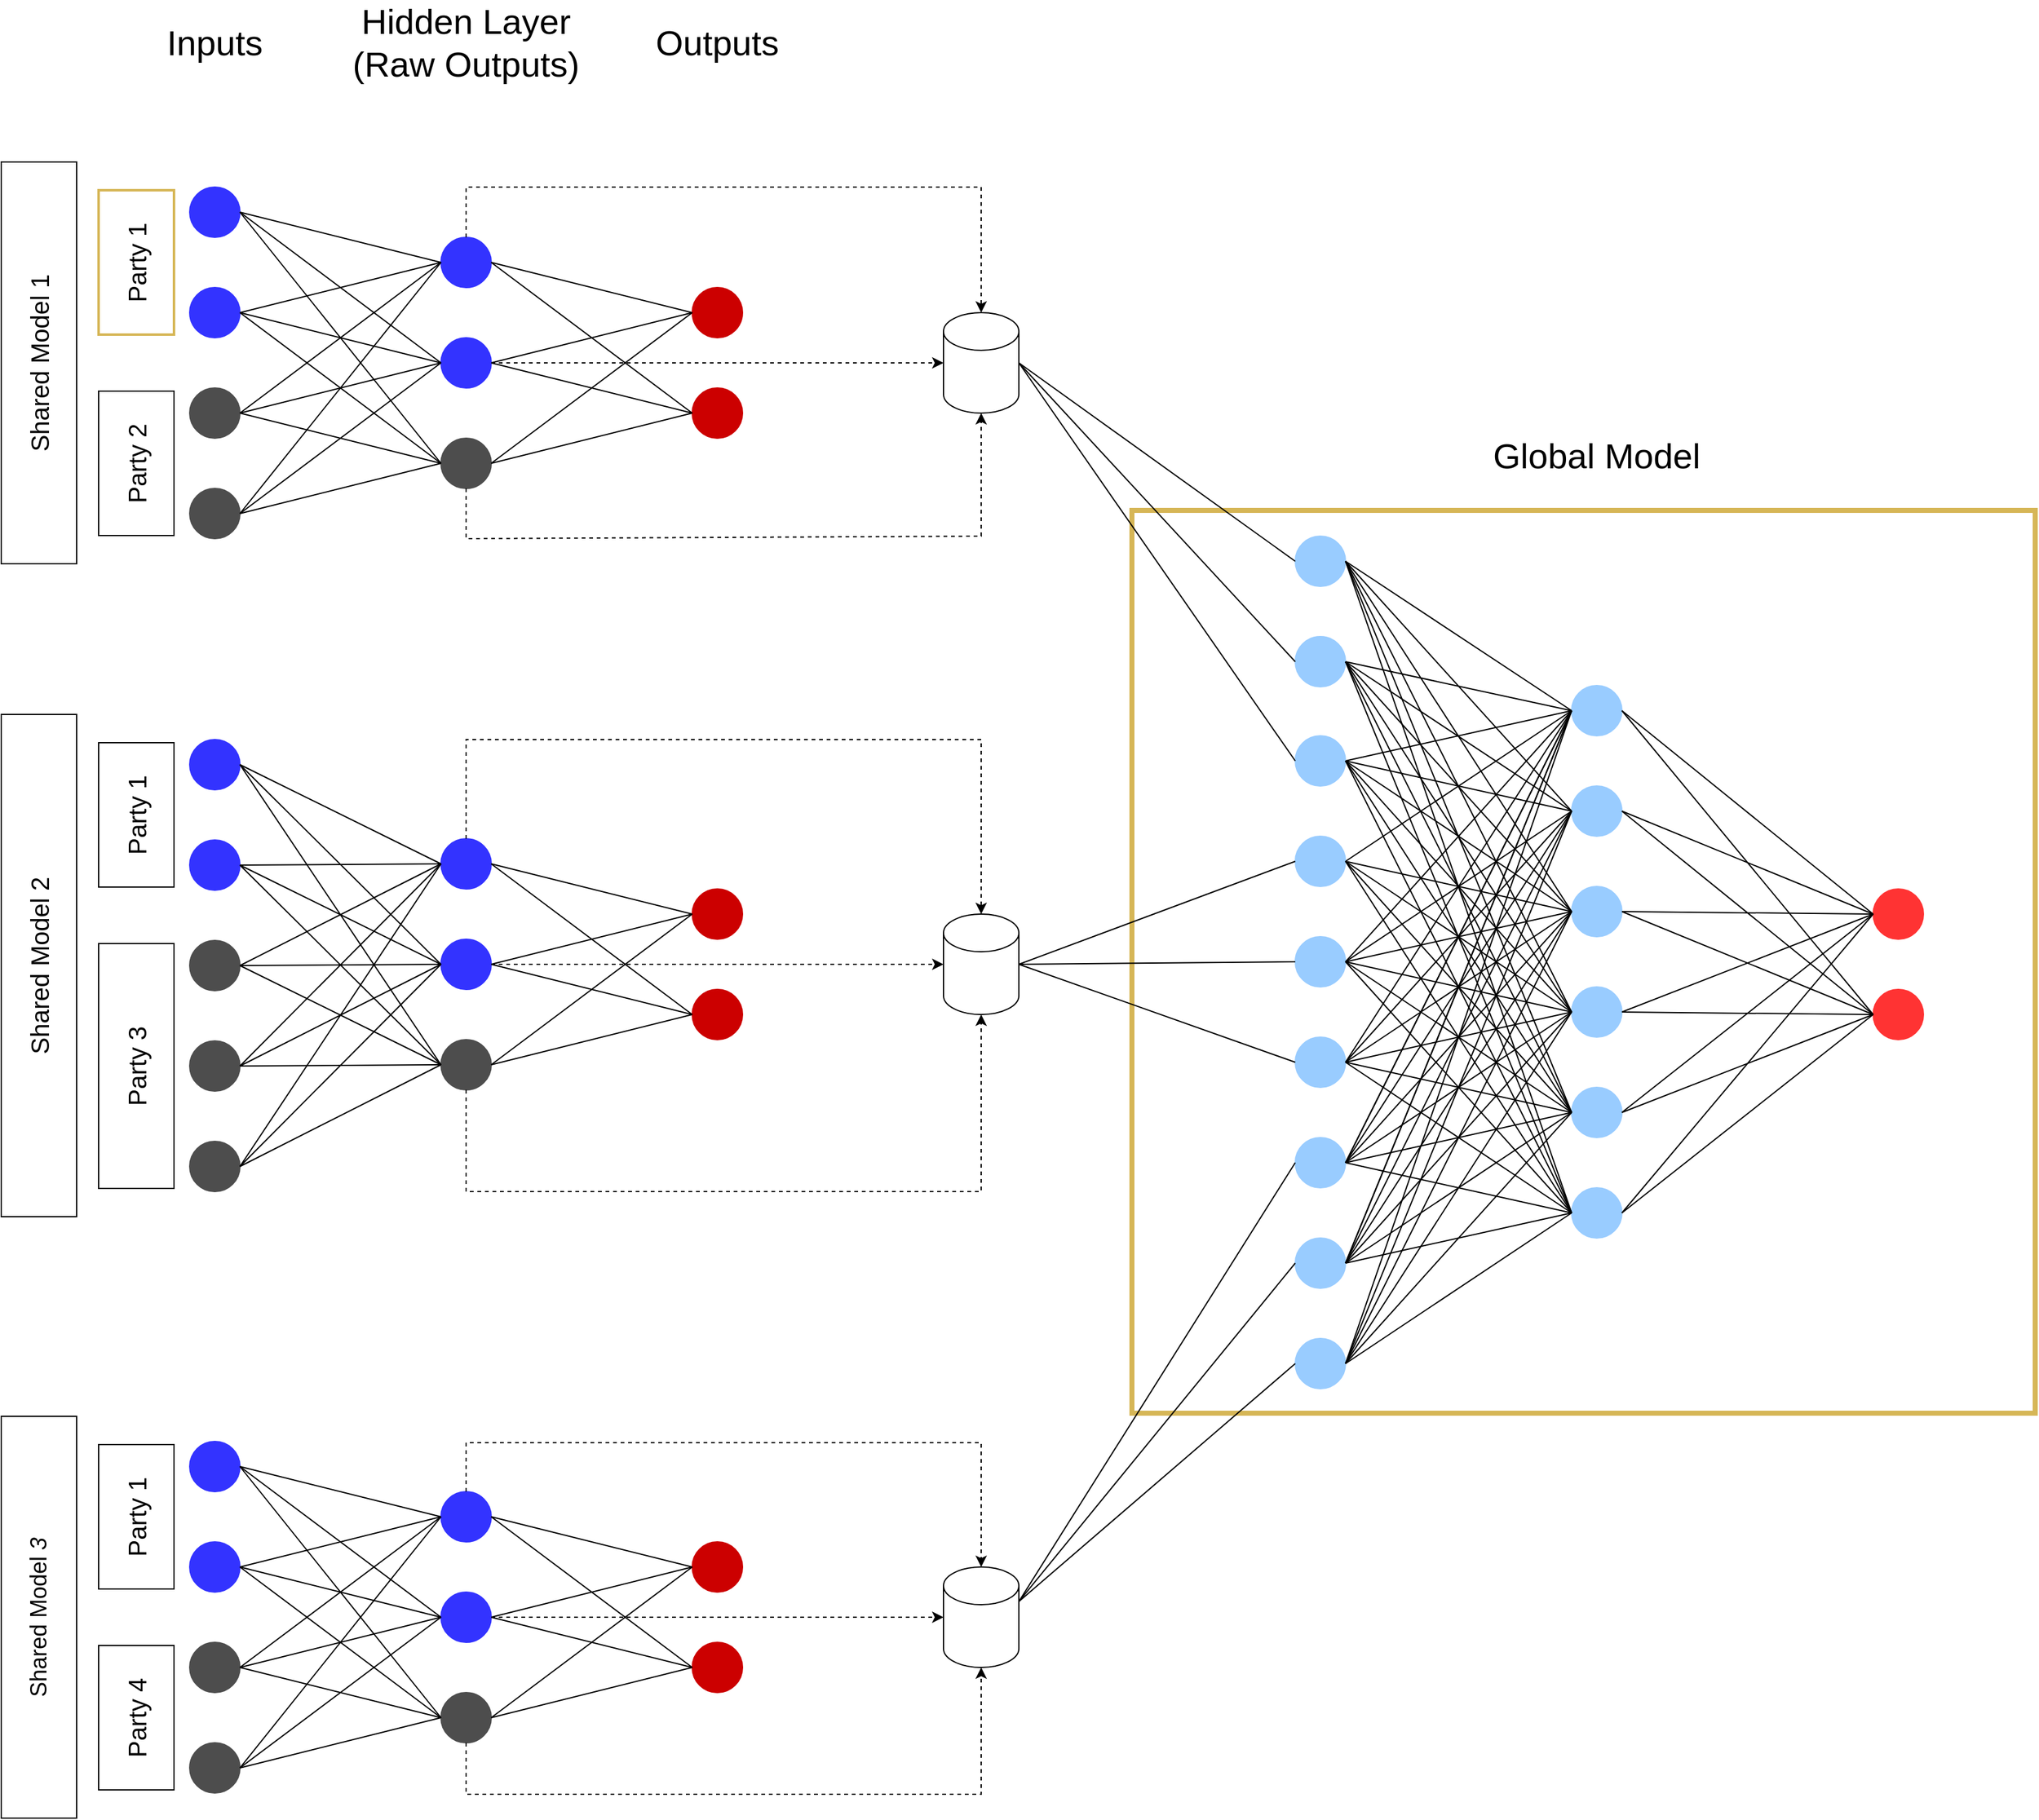 <mxfile version="26.0.16">
  <diagram name="Page-1" id="Dd2k6ZitIPzUoGSmlqJK">
    <mxGraphModel dx="2931" dy="1977" grid="1" gridSize="10" guides="1" tooltips="1" connect="1" arrows="1" fold="1" page="1" pageScale="1" pageWidth="827" pageHeight="1169" math="0" shadow="0">
      <root>
        <mxCell id="0" />
        <mxCell id="1" parent="0" />
        <mxCell id="fZSX2Tx-VuzL_oRfiSZg-1" value="" style="ellipse;whiteSpace=wrap;html=1;aspect=fixed;strokeColor=#4D4D4D;fillColor=#4D4D4D;" parent="1" vertex="1">
          <mxGeometry x="160" y="360" width="40" height="40" as="geometry" />
        </mxCell>
        <mxCell id="fZSX2Tx-VuzL_oRfiSZg-3" value="" style="ellipse;whiteSpace=wrap;html=1;aspect=fixed;strokeColor=#3333FF;fillColor=#3333FF;" parent="1" vertex="1">
          <mxGeometry x="160" y="200" width="40" height="40" as="geometry" />
        </mxCell>
        <mxCell id="fZSX2Tx-VuzL_oRfiSZg-4" value="" style="ellipse;whiteSpace=wrap;html=1;aspect=fixed;strokeColor=#3333FF;fillColor=#3333FF;" parent="1" vertex="1">
          <mxGeometry x="160" y="280" width="40" height="40" as="geometry" />
        </mxCell>
        <mxCell id="fZSX2Tx-VuzL_oRfiSZg-5" value="" style="ellipse;whiteSpace=wrap;html=1;aspect=fixed;strokeColor=#4D4D4D;fillColor=#4D4D4D;" parent="1" vertex="1">
          <mxGeometry x="160" y="440" width="40" height="40" as="geometry" />
        </mxCell>
        <mxCell id="fZSX2Tx-VuzL_oRfiSZg-7" value="" style="ellipse;whiteSpace=wrap;html=1;aspect=fixed;strokeColor=#3333FF;fillColor=#3333FF;" parent="1" vertex="1">
          <mxGeometry x="360" y="320" width="40" height="40" as="geometry" />
        </mxCell>
        <mxCell id="fZSX2Tx-VuzL_oRfiSZg-8" value="" style="ellipse;whiteSpace=wrap;html=1;aspect=fixed;strokeColor=#3333FF;fillColor=#3333FF;" parent="1" vertex="1">
          <mxGeometry x="360" y="240" width="40" height="40" as="geometry" />
        </mxCell>
        <mxCell id="fZSX2Tx-VuzL_oRfiSZg-10" value="" style="ellipse;whiteSpace=wrap;html=1;aspect=fixed;strokeColor=#4D4D4D;fillColor=#4D4D4D;" parent="1" vertex="1">
          <mxGeometry x="360" y="400" width="40" height="40" as="geometry" />
        </mxCell>
        <mxCell id="fZSX2Tx-VuzL_oRfiSZg-11" value="" style="ellipse;whiteSpace=wrap;html=1;aspect=fixed;strokeColor=#CC0000;fillColor=#CC0000;" parent="1" vertex="1">
          <mxGeometry x="560" y="280" width="40" height="40" as="geometry" />
        </mxCell>
        <mxCell id="fZSX2Tx-VuzL_oRfiSZg-12" value="" style="ellipse;whiteSpace=wrap;html=1;aspect=fixed;strokeColor=#CC0000;fillColor=#CC0000;" parent="1" vertex="1">
          <mxGeometry x="560" y="360" width="40" height="40" as="geometry" />
        </mxCell>
        <mxCell id="fZSX2Tx-VuzL_oRfiSZg-13" style="rounded=0;orthogonalLoop=1;jettySize=auto;html=1;exitX=1;exitY=0.5;exitDx=0;exitDy=0;entryX=0;entryY=0.5;entryDx=0;entryDy=0;endArrow=none;startFill=0;" parent="1" source="fZSX2Tx-VuzL_oRfiSZg-3" target="fZSX2Tx-VuzL_oRfiSZg-8" edge="1">
          <mxGeometry relative="1" as="geometry">
            <mxPoint x="210" y="230" as="sourcePoint" />
            <mxPoint x="330" y="190" as="targetPoint" />
          </mxGeometry>
        </mxCell>
        <mxCell id="fZSX2Tx-VuzL_oRfiSZg-14" style="rounded=0;orthogonalLoop=1;jettySize=auto;html=1;exitX=1;exitY=0.5;exitDx=0;exitDy=0;entryX=0;entryY=0.5;entryDx=0;entryDy=0;endArrow=none;startFill=0;" parent="1" source="fZSX2Tx-VuzL_oRfiSZg-3" target="fZSX2Tx-VuzL_oRfiSZg-7" edge="1">
          <mxGeometry relative="1" as="geometry">
            <mxPoint x="210" y="230" as="sourcePoint" />
            <mxPoint x="330" y="270" as="targetPoint" />
          </mxGeometry>
        </mxCell>
        <mxCell id="fZSX2Tx-VuzL_oRfiSZg-17" style="rounded=0;orthogonalLoop=1;jettySize=auto;html=1;exitX=1;exitY=0.5;exitDx=0;exitDy=0;entryX=0;entryY=0.5;entryDx=0;entryDy=0;endArrow=none;startFill=0;" parent="1" source="fZSX2Tx-VuzL_oRfiSZg-3" target="fZSX2Tx-VuzL_oRfiSZg-10" edge="1">
          <mxGeometry relative="1" as="geometry">
            <mxPoint x="230" y="250" as="sourcePoint" />
            <mxPoint x="350" y="370" as="targetPoint" />
          </mxGeometry>
        </mxCell>
        <mxCell id="fZSX2Tx-VuzL_oRfiSZg-18" style="rounded=0;orthogonalLoop=1;jettySize=auto;html=1;exitX=0;exitY=0.5;exitDx=0;exitDy=0;entryX=1;entryY=0.5;entryDx=0;entryDy=0;endArrow=none;startFill=0;" parent="1" source="fZSX2Tx-VuzL_oRfiSZg-8" target="fZSX2Tx-VuzL_oRfiSZg-1" edge="1">
          <mxGeometry relative="1" as="geometry">
            <mxPoint x="240" y="260" as="sourcePoint" />
            <mxPoint x="360" y="380" as="targetPoint" />
          </mxGeometry>
        </mxCell>
        <mxCell id="fZSX2Tx-VuzL_oRfiSZg-20" style="rounded=0;orthogonalLoop=1;jettySize=auto;html=1;exitX=0;exitY=0.5;exitDx=0;exitDy=0;entryX=1;entryY=0.5;entryDx=0;entryDy=0;endArrow=none;startFill=0;" parent="1" source="fZSX2Tx-VuzL_oRfiSZg-8" target="fZSX2Tx-VuzL_oRfiSZg-5" edge="1">
          <mxGeometry relative="1" as="geometry">
            <mxPoint x="330" y="190" as="sourcePoint" />
            <mxPoint x="210" y="470" as="targetPoint" />
          </mxGeometry>
        </mxCell>
        <mxCell id="fZSX2Tx-VuzL_oRfiSZg-22" style="rounded=0;orthogonalLoop=1;jettySize=auto;html=1;exitX=0;exitY=0.5;exitDx=0;exitDy=0;endArrow=none;startFill=0;entryX=1;entryY=0.5;entryDx=0;entryDy=0;" parent="1" source="fZSX2Tx-VuzL_oRfiSZg-7" target="fZSX2Tx-VuzL_oRfiSZg-5" edge="1">
          <mxGeometry relative="1" as="geometry">
            <mxPoint x="340" y="280" as="sourcePoint" />
            <mxPoint x="200" y="460" as="targetPoint" />
          </mxGeometry>
        </mxCell>
        <mxCell id="fZSX2Tx-VuzL_oRfiSZg-23" style="rounded=0;orthogonalLoop=1;jettySize=auto;html=1;exitX=0;exitY=0.5;exitDx=0;exitDy=0;entryX=1;entryY=0.5;entryDx=0;entryDy=0;endArrow=none;startFill=0;" parent="1" source="fZSX2Tx-VuzL_oRfiSZg-7" target="fZSX2Tx-VuzL_oRfiSZg-1" edge="1">
          <mxGeometry relative="1" as="geometry">
            <mxPoint x="330" y="270" as="sourcePoint" />
            <mxPoint x="210" y="390" as="targetPoint" />
          </mxGeometry>
        </mxCell>
        <mxCell id="fZSX2Tx-VuzL_oRfiSZg-25" style="rounded=0;orthogonalLoop=1;jettySize=auto;html=1;exitX=1;exitY=0.5;exitDx=0;exitDy=0;endArrow=none;startFill=0;entryX=0;entryY=0.5;entryDx=0;entryDy=0;" parent="1" source="fZSX2Tx-VuzL_oRfiSZg-4" target="fZSX2Tx-VuzL_oRfiSZg-8" edge="1">
          <mxGeometry relative="1" as="geometry">
            <mxPoint x="210" y="310" as="sourcePoint" />
            <mxPoint x="330" y="190" as="targetPoint" />
          </mxGeometry>
        </mxCell>
        <mxCell id="fZSX2Tx-VuzL_oRfiSZg-26" style="rounded=0;orthogonalLoop=1;jettySize=auto;html=1;exitX=1;exitY=0.5;exitDx=0;exitDy=0;endArrow=none;startFill=0;entryX=0;entryY=0.5;entryDx=0;entryDy=0;" parent="1" source="fZSX2Tx-VuzL_oRfiSZg-4" target="fZSX2Tx-VuzL_oRfiSZg-7" edge="1">
          <mxGeometry relative="1" as="geometry">
            <mxPoint x="210" y="310" as="sourcePoint" />
            <mxPoint x="330" y="270" as="targetPoint" />
          </mxGeometry>
        </mxCell>
        <mxCell id="fZSX2Tx-VuzL_oRfiSZg-27" style="rounded=0;orthogonalLoop=1;jettySize=auto;html=1;exitX=1;exitY=0.5;exitDx=0;exitDy=0;endArrow=none;startFill=0;entryX=0;entryY=0.5;entryDx=0;entryDy=0;" parent="1" source="fZSX2Tx-VuzL_oRfiSZg-4" target="fZSX2Tx-VuzL_oRfiSZg-10" edge="1">
          <mxGeometry relative="1" as="geometry">
            <mxPoint x="210" y="310" as="sourcePoint" />
            <mxPoint x="330" y="350" as="targetPoint" />
          </mxGeometry>
        </mxCell>
        <mxCell id="fZSX2Tx-VuzL_oRfiSZg-29" style="rounded=0;orthogonalLoop=1;jettySize=auto;html=1;endArrow=none;startFill=0;entryX=1;entryY=0.5;entryDx=0;entryDy=0;exitX=0;exitY=0.5;exitDx=0;exitDy=0;" parent="1" source="fZSX2Tx-VuzL_oRfiSZg-10" target="fZSX2Tx-VuzL_oRfiSZg-5" edge="1">
          <mxGeometry relative="1" as="geometry">
            <mxPoint x="330" y="510" as="sourcePoint" />
            <mxPoint x="200" y="460" as="targetPoint" />
          </mxGeometry>
        </mxCell>
        <mxCell id="fZSX2Tx-VuzL_oRfiSZg-30" style="rounded=0;orthogonalLoop=1;jettySize=auto;html=1;exitX=0;exitY=0.5;exitDx=0;exitDy=0;entryX=1;entryY=0.5;entryDx=0;entryDy=0;endArrow=none;startFill=0;" parent="1" source="fZSX2Tx-VuzL_oRfiSZg-10" target="fZSX2Tx-VuzL_oRfiSZg-1" edge="1">
          <mxGeometry relative="1" as="geometry">
            <mxPoint x="330" y="350" as="sourcePoint" />
            <mxPoint x="210" y="390" as="targetPoint" />
          </mxGeometry>
        </mxCell>
        <mxCell id="fZSX2Tx-VuzL_oRfiSZg-34" style="rounded=0;orthogonalLoop=1;jettySize=auto;html=1;exitX=1;exitY=0.5;exitDx=0;exitDy=0;entryX=0;entryY=0.5;entryDx=0;entryDy=0;endArrow=none;startFill=0;" parent="1" source="fZSX2Tx-VuzL_oRfiSZg-8" target="fZSX2Tx-VuzL_oRfiSZg-11" edge="1">
          <mxGeometry relative="1" as="geometry">
            <mxPoint x="410" y="190" as="sourcePoint" />
            <mxPoint x="530" y="390" as="targetPoint" />
          </mxGeometry>
        </mxCell>
        <mxCell id="fZSX2Tx-VuzL_oRfiSZg-35" style="rounded=0;orthogonalLoop=1;jettySize=auto;html=1;exitX=1;exitY=0.5;exitDx=0;exitDy=0;entryX=0;entryY=0.5;entryDx=0;entryDy=0;endArrow=none;startFill=0;" parent="1" source="fZSX2Tx-VuzL_oRfiSZg-8" target="fZSX2Tx-VuzL_oRfiSZg-12" edge="1">
          <mxGeometry relative="1" as="geometry">
            <mxPoint x="410" y="270" as="sourcePoint" />
            <mxPoint x="530" y="310" as="targetPoint" />
          </mxGeometry>
        </mxCell>
        <mxCell id="fZSX2Tx-VuzL_oRfiSZg-36" style="rounded=0;orthogonalLoop=1;jettySize=auto;html=1;exitX=1;exitY=0.5;exitDx=0;exitDy=0;entryX=0;entryY=0.5;entryDx=0;entryDy=0;endArrow=none;startFill=0;" parent="1" source="fZSX2Tx-VuzL_oRfiSZg-7" target="fZSX2Tx-VuzL_oRfiSZg-11" edge="1">
          <mxGeometry relative="1" as="geometry">
            <mxPoint x="410" y="270" as="sourcePoint" />
            <mxPoint x="530" y="390" as="targetPoint" />
          </mxGeometry>
        </mxCell>
        <mxCell id="fZSX2Tx-VuzL_oRfiSZg-37" style="rounded=0;orthogonalLoop=1;jettySize=auto;html=1;exitX=1;exitY=0.5;exitDx=0;exitDy=0;entryX=0;entryY=0.5;entryDx=0;entryDy=0;endArrow=none;startFill=0;" parent="1" source="fZSX2Tx-VuzL_oRfiSZg-10" target="fZSX2Tx-VuzL_oRfiSZg-12" edge="1">
          <mxGeometry relative="1" as="geometry">
            <mxPoint x="410" y="350" as="sourcePoint" />
            <mxPoint x="530" y="310" as="targetPoint" />
          </mxGeometry>
        </mxCell>
        <mxCell id="fZSX2Tx-VuzL_oRfiSZg-38" style="rounded=0;orthogonalLoop=1;jettySize=auto;html=1;exitX=1;exitY=0.5;exitDx=0;exitDy=0;entryX=0;entryY=0.5;entryDx=0;entryDy=0;endArrow=none;startFill=0;" parent="1" source="fZSX2Tx-VuzL_oRfiSZg-10" target="fZSX2Tx-VuzL_oRfiSZg-11" edge="1">
          <mxGeometry relative="1" as="geometry">
            <mxPoint x="410" y="430" as="sourcePoint" />
            <mxPoint x="530" y="390" as="targetPoint" />
          </mxGeometry>
        </mxCell>
        <mxCell id="fZSX2Tx-VuzL_oRfiSZg-39" style="rounded=0;orthogonalLoop=1;jettySize=auto;html=1;exitX=1;exitY=0.5;exitDx=0;exitDy=0;entryX=0;entryY=0.5;entryDx=0;entryDy=0;endArrow=none;startFill=0;" parent="1" source="fZSX2Tx-VuzL_oRfiSZg-7" target="fZSX2Tx-VuzL_oRfiSZg-12" edge="1">
          <mxGeometry relative="1" as="geometry">
            <mxPoint x="410" y="350" as="sourcePoint" />
            <mxPoint x="530" y="310" as="targetPoint" />
          </mxGeometry>
        </mxCell>
        <mxCell id="fZSX2Tx-VuzL_oRfiSZg-42" value="&lt;font style=&quot;font-size: 20px;&quot;&gt;Shared Model 1&lt;/font&gt;" style="rounded=0;whiteSpace=wrap;html=1;rotation=-90;" parent="1" vertex="1">
          <mxGeometry x="-120" y="310" width="320" height="60" as="geometry" />
        </mxCell>
        <mxCell id="fZSX2Tx-VuzL_oRfiSZg-43" value="&lt;font style=&quot;font-size: 20px;&quot;&gt;Party 1&lt;/font&gt;" style="rounded=0;whiteSpace=wrap;html=1;rotation=-90;strokeColor=#D6B656;strokeWidth=2;" parent="1" vertex="1">
          <mxGeometry x="60" y="230" width="115" height="60" as="geometry" />
        </mxCell>
        <mxCell id="fZSX2Tx-VuzL_oRfiSZg-44" value="&lt;font style=&quot;font-size: 20px;&quot;&gt;Party 2&lt;/font&gt;" style="rounded=0;whiteSpace=wrap;html=1;rotation=-90;" parent="1" vertex="1">
          <mxGeometry x="60" y="390" width="115" height="60" as="geometry" />
        </mxCell>
        <mxCell id="fZSX2Tx-VuzL_oRfiSZg-45" value="" style="ellipse;whiteSpace=wrap;html=1;aspect=fixed;strokeColor=#4D4D4D;fillColor=#4D4D4D;" parent="1" vertex="1">
          <mxGeometry x="160" y="800" width="40" height="40" as="geometry" />
        </mxCell>
        <mxCell id="fZSX2Tx-VuzL_oRfiSZg-47" value="" style="ellipse;whiteSpace=wrap;html=1;aspect=fixed;strokeColor=#3333FF;fillColor=#3333FF;" parent="1" vertex="1">
          <mxGeometry x="160" y="640" width="40" height="40" as="geometry" />
        </mxCell>
        <mxCell id="fZSX2Tx-VuzL_oRfiSZg-48" value="" style="ellipse;whiteSpace=wrap;html=1;aspect=fixed;strokeColor=#3333FF;fillColor=#3333FF;" parent="1" vertex="1">
          <mxGeometry x="160" y="720" width="40" height="40" as="geometry" />
        </mxCell>
        <mxCell id="fZSX2Tx-VuzL_oRfiSZg-49" value="" style="ellipse;whiteSpace=wrap;html=1;aspect=fixed;strokeColor=#4D4D4D;fillColor=#4D4D4D;" parent="1" vertex="1">
          <mxGeometry x="160" y="880" width="40" height="40" as="geometry" />
        </mxCell>
        <mxCell id="fZSX2Tx-VuzL_oRfiSZg-51" value="" style="ellipse;whiteSpace=wrap;html=1;aspect=fixed;strokeColor=#3333FF;fillColor=#3333FF;" parent="1" vertex="1">
          <mxGeometry x="360" y="799" width="40" height="40" as="geometry" />
        </mxCell>
        <mxCell id="fZSX2Tx-VuzL_oRfiSZg-52" value="" style="ellipse;whiteSpace=wrap;html=1;aspect=fixed;strokeColor=#3333FF;fillColor=#3333FF;" parent="1" vertex="1">
          <mxGeometry x="360" y="719" width="40" height="40" as="geometry" />
        </mxCell>
        <mxCell id="fZSX2Tx-VuzL_oRfiSZg-54" value="" style="ellipse;whiteSpace=wrap;html=1;aspect=fixed;strokeColor=#4D4D4D;fillColor=#4D4D4D;" parent="1" vertex="1">
          <mxGeometry x="360" y="879" width="40" height="40" as="geometry" />
        </mxCell>
        <mxCell id="fZSX2Tx-VuzL_oRfiSZg-55" value="" style="ellipse;whiteSpace=wrap;html=1;aspect=fixed;strokeColor=#CC0000;fillColor=#CC0000;" parent="1" vertex="1">
          <mxGeometry x="560" y="759" width="40" height="40" as="geometry" />
        </mxCell>
        <mxCell id="fZSX2Tx-VuzL_oRfiSZg-56" value="" style="ellipse;whiteSpace=wrap;html=1;aspect=fixed;strokeColor=#CC0000;fillColor=#CC0000;" parent="1" vertex="1">
          <mxGeometry x="560" y="839" width="40" height="40" as="geometry" />
        </mxCell>
        <mxCell id="fZSX2Tx-VuzL_oRfiSZg-57" style="rounded=0;orthogonalLoop=1;jettySize=auto;html=1;exitX=1;exitY=0.5;exitDx=0;exitDy=0;entryX=0;entryY=0.5;entryDx=0;entryDy=0;endArrow=none;startFill=0;" parent="1" source="fZSX2Tx-VuzL_oRfiSZg-47" target="fZSX2Tx-VuzL_oRfiSZg-52" edge="1">
          <mxGeometry relative="1" as="geometry">
            <mxPoint x="210" y="670" as="sourcePoint" />
            <mxPoint x="330" y="630" as="targetPoint" />
          </mxGeometry>
        </mxCell>
        <mxCell id="fZSX2Tx-VuzL_oRfiSZg-58" style="rounded=0;orthogonalLoop=1;jettySize=auto;html=1;exitX=1;exitY=0.5;exitDx=0;exitDy=0;entryX=0;entryY=0.5;entryDx=0;entryDy=0;endArrow=none;startFill=0;" parent="1" source="fZSX2Tx-VuzL_oRfiSZg-47" target="fZSX2Tx-VuzL_oRfiSZg-51" edge="1">
          <mxGeometry relative="1" as="geometry">
            <mxPoint x="210" y="670" as="sourcePoint" />
            <mxPoint x="330" y="710" as="targetPoint" />
          </mxGeometry>
        </mxCell>
        <mxCell id="fZSX2Tx-VuzL_oRfiSZg-61" style="rounded=0;orthogonalLoop=1;jettySize=auto;html=1;exitX=1;exitY=0.5;exitDx=0;exitDy=0;entryX=0;entryY=0.5;entryDx=0;entryDy=0;endArrow=none;startFill=0;" parent="1" source="fZSX2Tx-VuzL_oRfiSZg-47" target="fZSX2Tx-VuzL_oRfiSZg-54" edge="1">
          <mxGeometry relative="1" as="geometry">
            <mxPoint x="230" y="690" as="sourcePoint" />
            <mxPoint x="350" y="810" as="targetPoint" />
          </mxGeometry>
        </mxCell>
        <mxCell id="fZSX2Tx-VuzL_oRfiSZg-62" style="rounded=0;orthogonalLoop=1;jettySize=auto;html=1;exitX=0;exitY=0.5;exitDx=0;exitDy=0;entryX=1;entryY=0.5;entryDx=0;entryDy=0;endArrow=none;startFill=0;" parent="1" source="fZSX2Tx-VuzL_oRfiSZg-52" target="fZSX2Tx-VuzL_oRfiSZg-45" edge="1">
          <mxGeometry relative="1" as="geometry">
            <mxPoint x="240" y="700" as="sourcePoint" />
            <mxPoint x="360" y="820" as="targetPoint" />
          </mxGeometry>
        </mxCell>
        <mxCell id="fZSX2Tx-VuzL_oRfiSZg-64" style="rounded=0;orthogonalLoop=1;jettySize=auto;html=1;exitX=0;exitY=0.5;exitDx=0;exitDy=0;entryX=1;entryY=0.5;entryDx=0;entryDy=0;endArrow=none;startFill=0;" parent="1" source="fZSX2Tx-VuzL_oRfiSZg-52" target="fZSX2Tx-VuzL_oRfiSZg-49" edge="1">
          <mxGeometry relative="1" as="geometry">
            <mxPoint x="330" y="630" as="sourcePoint" />
            <mxPoint x="210" y="910" as="targetPoint" />
          </mxGeometry>
        </mxCell>
        <mxCell id="fZSX2Tx-VuzL_oRfiSZg-66" style="rounded=0;orthogonalLoop=1;jettySize=auto;html=1;exitX=0;exitY=0.5;exitDx=0;exitDy=0;endArrow=none;startFill=0;entryX=1;entryY=0.5;entryDx=0;entryDy=0;" parent="1" source="fZSX2Tx-VuzL_oRfiSZg-51" target="fZSX2Tx-VuzL_oRfiSZg-49" edge="1">
          <mxGeometry relative="1" as="geometry">
            <mxPoint x="340" y="720" as="sourcePoint" />
            <mxPoint x="200" y="900" as="targetPoint" />
          </mxGeometry>
        </mxCell>
        <mxCell id="fZSX2Tx-VuzL_oRfiSZg-67" style="rounded=0;orthogonalLoop=1;jettySize=auto;html=1;exitX=0;exitY=0.5;exitDx=0;exitDy=0;entryX=1;entryY=0.5;entryDx=0;entryDy=0;endArrow=none;startFill=0;" parent="1" source="fZSX2Tx-VuzL_oRfiSZg-51" target="fZSX2Tx-VuzL_oRfiSZg-45" edge="1">
          <mxGeometry relative="1" as="geometry">
            <mxPoint x="330" y="710" as="sourcePoint" />
            <mxPoint x="210" y="830" as="targetPoint" />
          </mxGeometry>
        </mxCell>
        <mxCell id="fZSX2Tx-VuzL_oRfiSZg-69" style="rounded=0;orthogonalLoop=1;jettySize=auto;html=1;exitX=1;exitY=0.5;exitDx=0;exitDy=0;endArrow=none;startFill=0;entryX=0;entryY=0.5;entryDx=0;entryDy=0;" parent="1" source="fZSX2Tx-VuzL_oRfiSZg-48" target="fZSX2Tx-VuzL_oRfiSZg-52" edge="1">
          <mxGeometry relative="1" as="geometry">
            <mxPoint x="210" y="750" as="sourcePoint" />
            <mxPoint x="330" y="630" as="targetPoint" />
          </mxGeometry>
        </mxCell>
        <mxCell id="fZSX2Tx-VuzL_oRfiSZg-70" style="rounded=0;orthogonalLoop=1;jettySize=auto;html=1;exitX=1;exitY=0.5;exitDx=0;exitDy=0;endArrow=none;startFill=0;entryX=0;entryY=0.5;entryDx=0;entryDy=0;" parent="1" source="fZSX2Tx-VuzL_oRfiSZg-48" target="fZSX2Tx-VuzL_oRfiSZg-51" edge="1">
          <mxGeometry relative="1" as="geometry">
            <mxPoint x="210" y="750" as="sourcePoint" />
            <mxPoint x="330" y="710" as="targetPoint" />
          </mxGeometry>
        </mxCell>
        <mxCell id="fZSX2Tx-VuzL_oRfiSZg-71" style="rounded=0;orthogonalLoop=1;jettySize=auto;html=1;exitX=1;exitY=0.5;exitDx=0;exitDy=0;endArrow=none;startFill=0;entryX=0;entryY=0.5;entryDx=0;entryDy=0;" parent="1" source="fZSX2Tx-VuzL_oRfiSZg-48" target="fZSX2Tx-VuzL_oRfiSZg-54" edge="1">
          <mxGeometry relative="1" as="geometry">
            <mxPoint x="210" y="750" as="sourcePoint" />
            <mxPoint x="330" y="790" as="targetPoint" />
          </mxGeometry>
        </mxCell>
        <mxCell id="fZSX2Tx-VuzL_oRfiSZg-73" style="rounded=0;orthogonalLoop=1;jettySize=auto;html=1;endArrow=none;startFill=0;entryX=1;entryY=0.5;entryDx=0;entryDy=0;exitX=0;exitY=0.5;exitDx=0;exitDy=0;" parent="1" source="fZSX2Tx-VuzL_oRfiSZg-54" target="fZSX2Tx-VuzL_oRfiSZg-49" edge="1">
          <mxGeometry relative="1" as="geometry">
            <mxPoint x="330" y="950" as="sourcePoint" />
            <mxPoint x="200" y="900" as="targetPoint" />
          </mxGeometry>
        </mxCell>
        <mxCell id="fZSX2Tx-VuzL_oRfiSZg-74" style="rounded=0;orthogonalLoop=1;jettySize=auto;html=1;exitX=0;exitY=0.5;exitDx=0;exitDy=0;entryX=1;entryY=0.5;entryDx=0;entryDy=0;endArrow=none;startFill=0;" parent="1" source="fZSX2Tx-VuzL_oRfiSZg-54" target="fZSX2Tx-VuzL_oRfiSZg-45" edge="1">
          <mxGeometry relative="1" as="geometry">
            <mxPoint x="330" y="790" as="sourcePoint" />
            <mxPoint x="210" y="830" as="targetPoint" />
          </mxGeometry>
        </mxCell>
        <mxCell id="fZSX2Tx-VuzL_oRfiSZg-78" style="rounded=0;orthogonalLoop=1;jettySize=auto;html=1;exitX=1;exitY=0.5;exitDx=0;exitDy=0;entryX=0;entryY=0.5;entryDx=0;entryDy=0;endArrow=none;startFill=0;" parent="1" source="fZSX2Tx-VuzL_oRfiSZg-52" target="fZSX2Tx-VuzL_oRfiSZg-55" edge="1">
          <mxGeometry relative="1" as="geometry">
            <mxPoint x="410" y="630" as="sourcePoint" />
            <mxPoint x="530" y="830" as="targetPoint" />
          </mxGeometry>
        </mxCell>
        <mxCell id="fZSX2Tx-VuzL_oRfiSZg-79" style="rounded=0;orthogonalLoop=1;jettySize=auto;html=1;exitX=1;exitY=0.5;exitDx=0;exitDy=0;entryX=0;entryY=0.5;entryDx=0;entryDy=0;endArrow=none;startFill=0;" parent="1" source="fZSX2Tx-VuzL_oRfiSZg-52" target="fZSX2Tx-VuzL_oRfiSZg-56" edge="1">
          <mxGeometry relative="1" as="geometry">
            <mxPoint x="410" y="710" as="sourcePoint" />
            <mxPoint x="530" y="750" as="targetPoint" />
          </mxGeometry>
        </mxCell>
        <mxCell id="fZSX2Tx-VuzL_oRfiSZg-80" style="rounded=0;orthogonalLoop=1;jettySize=auto;html=1;exitX=1;exitY=0.5;exitDx=0;exitDy=0;entryX=0;entryY=0.5;entryDx=0;entryDy=0;endArrow=none;startFill=0;" parent="1" source="fZSX2Tx-VuzL_oRfiSZg-51" target="fZSX2Tx-VuzL_oRfiSZg-55" edge="1">
          <mxGeometry relative="1" as="geometry">
            <mxPoint x="410" y="710" as="sourcePoint" />
            <mxPoint x="530" y="830" as="targetPoint" />
          </mxGeometry>
        </mxCell>
        <mxCell id="fZSX2Tx-VuzL_oRfiSZg-81" style="rounded=0;orthogonalLoop=1;jettySize=auto;html=1;exitX=1;exitY=0.5;exitDx=0;exitDy=0;entryX=0;entryY=0.5;entryDx=0;entryDy=0;endArrow=none;startFill=0;" parent="1" source="fZSX2Tx-VuzL_oRfiSZg-54" target="fZSX2Tx-VuzL_oRfiSZg-56" edge="1">
          <mxGeometry relative="1" as="geometry">
            <mxPoint x="410" y="790" as="sourcePoint" />
            <mxPoint x="530" y="750" as="targetPoint" />
          </mxGeometry>
        </mxCell>
        <mxCell id="fZSX2Tx-VuzL_oRfiSZg-82" style="rounded=0;orthogonalLoop=1;jettySize=auto;html=1;exitX=1;exitY=0.5;exitDx=0;exitDy=0;entryX=0;entryY=0.5;entryDx=0;entryDy=0;endArrow=none;startFill=0;" parent="1" source="fZSX2Tx-VuzL_oRfiSZg-54" target="fZSX2Tx-VuzL_oRfiSZg-55" edge="1">
          <mxGeometry relative="1" as="geometry">
            <mxPoint x="410" y="870" as="sourcePoint" />
            <mxPoint x="530" y="830" as="targetPoint" />
          </mxGeometry>
        </mxCell>
        <mxCell id="fZSX2Tx-VuzL_oRfiSZg-83" style="rounded=0;orthogonalLoop=1;jettySize=auto;html=1;exitX=1;exitY=0.5;exitDx=0;exitDy=0;entryX=0;entryY=0.5;entryDx=0;entryDy=0;endArrow=none;startFill=0;" parent="1" source="fZSX2Tx-VuzL_oRfiSZg-51" target="fZSX2Tx-VuzL_oRfiSZg-56" edge="1">
          <mxGeometry relative="1" as="geometry">
            <mxPoint x="410" y="790" as="sourcePoint" />
            <mxPoint x="530" y="750" as="targetPoint" />
          </mxGeometry>
        </mxCell>
        <mxCell id="fZSX2Tx-VuzL_oRfiSZg-86" value="&lt;font style=&quot;font-size: 20px;&quot;&gt;Shared Model 2&lt;/font&gt;" style="rounded=0;whiteSpace=wrap;html=1;rotation=-90;" parent="1" vertex="1">
          <mxGeometry x="-160" y="790" width="400" height="60" as="geometry" />
        </mxCell>
        <mxCell id="fZSX2Tx-VuzL_oRfiSZg-87" value="&lt;font style=&quot;font-size: 20px;&quot;&gt;Party 1&lt;/font&gt;" style="rounded=0;whiteSpace=wrap;html=1;rotation=-90;" parent="1" vertex="1">
          <mxGeometry x="60" y="670" width="115" height="60" as="geometry" />
        </mxCell>
        <mxCell id="fZSX2Tx-VuzL_oRfiSZg-88" value="&lt;font style=&quot;font-size: 20px;&quot;&gt;Party 3&lt;/font&gt;" style="rounded=0;whiteSpace=wrap;html=1;rotation=-90;" parent="1" vertex="1">
          <mxGeometry x="20" y="870" width="195" height="60" as="geometry" />
        </mxCell>
        <mxCell id="fZSX2Tx-VuzL_oRfiSZg-90" value="" style="ellipse;whiteSpace=wrap;html=1;aspect=fixed;strokeColor=#4D4D4D;fillColor=#4D4D4D;" parent="1" vertex="1">
          <mxGeometry x="160" y="960" width="40" height="40" as="geometry" />
        </mxCell>
        <mxCell id="fZSX2Tx-VuzL_oRfiSZg-92" style="rounded=0;orthogonalLoop=1;jettySize=auto;html=1;endArrow=none;startFill=0;entryX=1;entryY=0.5;entryDx=0;entryDy=0;exitX=0;exitY=0.5;exitDx=0;exitDy=0;" parent="1" source="fZSX2Tx-VuzL_oRfiSZg-52" target="fZSX2Tx-VuzL_oRfiSZg-90" edge="1">
          <mxGeometry relative="1" as="geometry">
            <mxPoint x="330" y="630" as="sourcePoint" />
            <mxPoint x="210" y="990" as="targetPoint" />
          </mxGeometry>
        </mxCell>
        <mxCell id="fZSX2Tx-VuzL_oRfiSZg-93" style="rounded=0;orthogonalLoop=1;jettySize=auto;html=1;endArrow=none;startFill=0;entryX=1;entryY=0.5;entryDx=0;entryDy=0;exitX=0;exitY=0.5;exitDx=0;exitDy=0;" parent="1" source="fZSX2Tx-VuzL_oRfiSZg-51" target="fZSX2Tx-VuzL_oRfiSZg-90" edge="1">
          <mxGeometry relative="1" as="geometry">
            <mxPoint x="330" y="710" as="sourcePoint" />
            <mxPoint x="210" y="990" as="targetPoint" />
          </mxGeometry>
        </mxCell>
        <mxCell id="fZSX2Tx-VuzL_oRfiSZg-94" style="rounded=0;orthogonalLoop=1;jettySize=auto;html=1;endArrow=none;startFill=0;exitX=0;exitY=0.5;exitDx=0;exitDy=0;" parent="1" source="fZSX2Tx-VuzL_oRfiSZg-54" edge="1">
          <mxGeometry relative="1" as="geometry">
            <mxPoint x="330" y="790" as="sourcePoint" />
            <mxPoint x="200" y="980" as="targetPoint" />
          </mxGeometry>
        </mxCell>
        <mxCell id="fZSX2Tx-VuzL_oRfiSZg-103" value="" style="ellipse;whiteSpace=wrap;html=1;aspect=fixed;strokeColor=#99CCFF;fillColor=#99CCFF;" parent="1" vertex="1">
          <mxGeometry x="1040" y="797" width="40" height="40" as="geometry" />
        </mxCell>
        <mxCell id="fZSX2Tx-VuzL_oRfiSZg-104" value="" style="ellipse;whiteSpace=wrap;html=1;aspect=fixed;strokeColor=#99CCFF;fillColor=#99CCFF;" parent="1" vertex="1">
          <mxGeometry x="1040" y="877" width="40" height="40" as="geometry" />
        </mxCell>
        <mxCell id="fZSX2Tx-VuzL_oRfiSZg-105" value="" style="ellipse;whiteSpace=wrap;html=1;aspect=fixed;strokeColor=#99CCFF;fillColor=#99CCFF;" parent="1" vertex="1">
          <mxGeometry x="1260" y="757" width="40" height="40" as="geometry" />
        </mxCell>
        <mxCell id="fZSX2Tx-VuzL_oRfiSZg-106" value="" style="ellipse;whiteSpace=wrap;html=1;aspect=fixed;strokeColor=#99CCFF;fillColor=#99CCFF;" parent="1" vertex="1">
          <mxGeometry x="1260" y="997" width="40" height="40" as="geometry" />
        </mxCell>
        <mxCell id="fZSX2Tx-VuzL_oRfiSZg-107" value="" style="ellipse;whiteSpace=wrap;html=1;aspect=fixed;strokeColor=#99CCFF;fillColor=#99CCFF;" parent="1" vertex="1">
          <mxGeometry x="1260" y="917" width="40" height="40" as="geometry" />
        </mxCell>
        <mxCell id="fZSX2Tx-VuzL_oRfiSZg-108" value="" style="ellipse;whiteSpace=wrap;html=1;aspect=fixed;strokeColor=#99CCFF;fillColor=#99CCFF;" parent="1" vertex="1">
          <mxGeometry x="1260" y="837" width="40" height="40" as="geometry" />
        </mxCell>
        <mxCell id="fZSX2Tx-VuzL_oRfiSZg-109" value="" style="ellipse;whiteSpace=wrap;html=1;aspect=fixed;strokeColor=#FF3333;fillColor=#FF3333;" parent="1" vertex="1">
          <mxGeometry x="1500" y="759" width="40" height="40" as="geometry" />
        </mxCell>
        <mxCell id="fZSX2Tx-VuzL_oRfiSZg-110" value="" style="ellipse;whiteSpace=wrap;html=1;aspect=fixed;strokeColor=#FF3333;fillColor=#FF3333;" parent="1" vertex="1">
          <mxGeometry x="1500" y="839" width="40" height="40" as="geometry" />
        </mxCell>
        <mxCell id="fZSX2Tx-VuzL_oRfiSZg-111" style="rounded=0;orthogonalLoop=1;jettySize=auto;html=1;exitX=1;exitY=0.5;exitDx=0;exitDy=0;entryX=0;entryY=0.5;entryDx=0;entryDy=0;endArrow=none;startFill=0;" parent="1" source="fZSX2Tx-VuzL_oRfiSZg-103" target="fZSX2Tx-VuzL_oRfiSZg-105" edge="1">
          <mxGeometry relative="1" as="geometry">
            <mxPoint x="1110" y="871" as="sourcePoint" />
            <mxPoint x="1230" y="1031" as="targetPoint" />
          </mxGeometry>
        </mxCell>
        <mxCell id="fZSX2Tx-VuzL_oRfiSZg-112" style="rounded=0;orthogonalLoop=1;jettySize=auto;html=1;exitX=1;exitY=0.5;exitDx=0;exitDy=0;entryX=0;entryY=0.5;entryDx=0;entryDy=0;endArrow=none;startFill=0;" parent="1" source="fZSX2Tx-VuzL_oRfiSZg-104" target="fZSX2Tx-VuzL_oRfiSZg-105" edge="1">
          <mxGeometry relative="1" as="geometry">
            <mxPoint x="1090" y="827" as="sourcePoint" />
            <mxPoint x="1210" y="751" as="targetPoint" />
          </mxGeometry>
        </mxCell>
        <mxCell id="fZSX2Tx-VuzL_oRfiSZg-113" style="rounded=0;orthogonalLoop=1;jettySize=auto;html=1;exitX=1;exitY=0.5;exitDx=0;exitDy=0;entryX=0;entryY=0.5;entryDx=0;entryDy=0;endArrow=none;startFill=0;" parent="1" source="fZSX2Tx-VuzL_oRfiSZg-103" target="fZSX2Tx-VuzL_oRfiSZg-108" edge="1">
          <mxGeometry relative="1" as="geometry">
            <mxPoint x="1090" y="907" as="sourcePoint" />
            <mxPoint x="1210" y="751" as="targetPoint" />
          </mxGeometry>
        </mxCell>
        <mxCell id="fZSX2Tx-VuzL_oRfiSZg-114" style="rounded=0;orthogonalLoop=1;jettySize=auto;html=1;exitX=1;exitY=0.5;exitDx=0;exitDy=0;entryX=0;entryY=0.5;entryDx=0;entryDy=0;endArrow=none;startFill=0;" parent="1" source="fZSX2Tx-VuzL_oRfiSZg-104" target="fZSX2Tx-VuzL_oRfiSZg-108" edge="1">
          <mxGeometry relative="1" as="geometry">
            <mxPoint x="1090" y="827" as="sourcePoint" />
            <mxPoint x="1210" y="831" as="targetPoint" />
          </mxGeometry>
        </mxCell>
        <mxCell id="fZSX2Tx-VuzL_oRfiSZg-115" style="rounded=0;orthogonalLoop=1;jettySize=auto;html=1;exitX=1;exitY=0.5;exitDx=0;exitDy=0;entryX=0;entryY=0.5;entryDx=0;entryDy=0;endArrow=none;startFill=0;" parent="1" source="fZSX2Tx-VuzL_oRfiSZg-103" target="fZSX2Tx-VuzL_oRfiSZg-107" edge="1">
          <mxGeometry relative="1" as="geometry">
            <mxPoint x="1100" y="837" as="sourcePoint" />
            <mxPoint x="1220" y="841" as="targetPoint" />
          </mxGeometry>
        </mxCell>
        <mxCell id="fZSX2Tx-VuzL_oRfiSZg-116" style="rounded=0;orthogonalLoop=1;jettySize=auto;html=1;exitX=1;exitY=0.5;exitDx=0;exitDy=0;entryX=0;entryY=0.5;entryDx=0;entryDy=0;endArrow=none;startFill=0;" parent="1" source="fZSX2Tx-VuzL_oRfiSZg-103" target="fZSX2Tx-VuzL_oRfiSZg-106" edge="1">
          <mxGeometry relative="1" as="geometry">
            <mxPoint x="1090" y="827" as="sourcePoint" />
            <mxPoint x="1210" y="901" as="targetPoint" />
          </mxGeometry>
        </mxCell>
        <mxCell id="fZSX2Tx-VuzL_oRfiSZg-117" style="rounded=0;orthogonalLoop=1;jettySize=auto;html=1;exitX=1;exitY=0.5;exitDx=0;exitDy=0;entryX=0;entryY=0.5;entryDx=0;entryDy=0;endArrow=none;startFill=0;" parent="1" source="fZSX2Tx-VuzL_oRfiSZg-104" target="fZSX2Tx-VuzL_oRfiSZg-107" edge="1">
          <mxGeometry relative="1" as="geometry">
            <mxPoint x="1100" y="837" as="sourcePoint" />
            <mxPoint x="1220" y="911" as="targetPoint" />
          </mxGeometry>
        </mxCell>
        <mxCell id="fZSX2Tx-VuzL_oRfiSZg-118" style="rounded=0;orthogonalLoop=1;jettySize=auto;html=1;exitX=1;exitY=0.5;exitDx=0;exitDy=0;entryX=0;entryY=0.5;entryDx=0;entryDy=0;endArrow=none;startFill=0;" parent="1" source="fZSX2Tx-VuzL_oRfiSZg-104" target="fZSX2Tx-VuzL_oRfiSZg-106" edge="1">
          <mxGeometry relative="1" as="geometry">
            <mxPoint x="1090" y="907" as="sourcePoint" />
            <mxPoint x="1210" y="901" as="targetPoint" />
          </mxGeometry>
        </mxCell>
        <mxCell id="fZSX2Tx-VuzL_oRfiSZg-119" style="rounded=0;orthogonalLoop=1;jettySize=auto;html=1;exitX=1;exitY=0.5;exitDx=0;exitDy=0;entryX=0;entryY=0.5;entryDx=0;entryDy=0;endArrow=none;startFill=0;" parent="1" source="fZSX2Tx-VuzL_oRfiSZg-105" target="fZSX2Tx-VuzL_oRfiSZg-109" edge="1">
          <mxGeometry relative="1" as="geometry">
            <mxPoint x="1360" y="780" as="sourcePoint" />
            <mxPoint x="1480" y="774" as="targetPoint" />
          </mxGeometry>
        </mxCell>
        <mxCell id="fZSX2Tx-VuzL_oRfiSZg-120" style="rounded=0;orthogonalLoop=1;jettySize=auto;html=1;exitX=1;exitY=0.5;exitDx=0;exitDy=0;entryX=0;entryY=0.5;entryDx=0;entryDy=0;endArrow=none;startFill=0;" parent="1" source="fZSX2Tx-VuzL_oRfiSZg-105" target="fZSX2Tx-VuzL_oRfiSZg-110" edge="1">
          <mxGeometry relative="1" as="geometry">
            <mxPoint x="1310" y="791" as="sourcePoint" />
            <mxPoint x="1430" y="867" as="targetPoint" />
          </mxGeometry>
        </mxCell>
        <mxCell id="fZSX2Tx-VuzL_oRfiSZg-121" style="rounded=0;orthogonalLoop=1;jettySize=auto;html=1;exitX=1;exitY=0.5;exitDx=0;exitDy=0;entryX=0;entryY=0.5;entryDx=0;entryDy=0;endArrow=none;startFill=0;" parent="1" source="fZSX2Tx-VuzL_oRfiSZg-108" target="fZSX2Tx-VuzL_oRfiSZg-109" edge="1">
          <mxGeometry relative="1" as="geometry">
            <mxPoint x="1310" y="791" as="sourcePoint" />
            <mxPoint x="1430" y="947" as="targetPoint" />
          </mxGeometry>
        </mxCell>
        <mxCell id="fZSX2Tx-VuzL_oRfiSZg-122" style="rounded=0;orthogonalLoop=1;jettySize=auto;html=1;exitX=1;exitY=0.5;exitDx=0;exitDy=0;entryX=0;entryY=0.5;entryDx=0;entryDy=0;endArrow=none;startFill=0;" parent="1" source="fZSX2Tx-VuzL_oRfiSZg-108" target="fZSX2Tx-VuzL_oRfiSZg-110" edge="1">
          <mxGeometry relative="1" as="geometry">
            <mxPoint x="1310" y="871" as="sourcePoint" />
            <mxPoint x="1430" y="867" as="targetPoint" />
          </mxGeometry>
        </mxCell>
        <mxCell id="fZSX2Tx-VuzL_oRfiSZg-123" style="rounded=0;orthogonalLoop=1;jettySize=auto;html=1;exitX=1;exitY=0.5;exitDx=0;exitDy=0;entryX=0;entryY=0.5;entryDx=0;entryDy=0;endArrow=none;startFill=0;" parent="1" source="fZSX2Tx-VuzL_oRfiSZg-107" target="fZSX2Tx-VuzL_oRfiSZg-109" edge="1">
          <mxGeometry relative="1" as="geometry">
            <mxPoint x="1310" y="871" as="sourcePoint" />
            <mxPoint x="1430" y="947" as="targetPoint" />
          </mxGeometry>
        </mxCell>
        <mxCell id="fZSX2Tx-VuzL_oRfiSZg-124" style="rounded=0;orthogonalLoop=1;jettySize=auto;html=1;exitX=1;exitY=0.5;exitDx=0;exitDy=0;endArrow=none;startFill=0;entryX=0;entryY=0.5;entryDx=0;entryDy=0;" parent="1" source="fZSX2Tx-VuzL_oRfiSZg-107" target="fZSX2Tx-VuzL_oRfiSZg-110" edge="1">
          <mxGeometry relative="1" as="geometry">
            <mxPoint x="1310" y="941" as="sourcePoint" />
            <mxPoint x="1420" y="937" as="targetPoint" />
          </mxGeometry>
        </mxCell>
        <mxCell id="fZSX2Tx-VuzL_oRfiSZg-125" style="rounded=0;orthogonalLoop=1;jettySize=auto;html=1;exitX=1;exitY=0.5;exitDx=0;exitDy=0;entryX=0;entryY=0.5;entryDx=0;entryDy=0;endArrow=none;startFill=0;" parent="1" source="fZSX2Tx-VuzL_oRfiSZg-106" target="fZSX2Tx-VuzL_oRfiSZg-110" edge="1">
          <mxGeometry relative="1" as="geometry">
            <mxPoint x="1320" y="951" as="sourcePoint" />
            <mxPoint x="1440" y="877" as="targetPoint" />
          </mxGeometry>
        </mxCell>
        <mxCell id="fZSX2Tx-VuzL_oRfiSZg-126" style="rounded=0;orthogonalLoop=1;jettySize=auto;html=1;exitX=1;exitY=0.5;exitDx=0;exitDy=0;entryX=0;entryY=0.5;entryDx=0;entryDy=0;endArrow=none;startFill=0;" parent="1" source="fZSX2Tx-VuzL_oRfiSZg-106" target="fZSX2Tx-VuzL_oRfiSZg-109" edge="1">
          <mxGeometry relative="1" as="geometry">
            <mxPoint x="1310" y="1031" as="sourcePoint" />
            <mxPoint x="1430" y="947" as="targetPoint" />
          </mxGeometry>
        </mxCell>
        <mxCell id="fZSX2Tx-VuzL_oRfiSZg-135" value="&lt;font style=&quot;font-size: 28px;&quot;&gt;Inputs&lt;/font&gt;" style="text;html=1;align=center;verticalAlign=middle;whiteSpace=wrap;rounded=0;" parent="1" vertex="1">
          <mxGeometry x="150" y="70" width="60" height="30" as="geometry" />
        </mxCell>
        <mxCell id="fZSX2Tx-VuzL_oRfiSZg-136" value="&lt;font style=&quot;font-size: 28px;&quot;&gt;Hidden Layer (Raw Outputs)&lt;/font&gt;" style="text;html=1;align=center;verticalAlign=middle;whiteSpace=wrap;rounded=0;" parent="1" vertex="1">
          <mxGeometry x="280" y="70" width="200" height="30" as="geometry" />
        </mxCell>
        <mxCell id="fZSX2Tx-VuzL_oRfiSZg-137" value="&lt;font style=&quot;font-size: 28px;&quot;&gt;Outputs&lt;/font&gt;" style="text;html=1;align=center;verticalAlign=middle;whiteSpace=wrap;rounded=0;" parent="1" vertex="1">
          <mxGeometry x="485" y="70" width="190" height="30" as="geometry" />
        </mxCell>
        <mxCell id="fZSX2Tx-VuzL_oRfiSZg-138" value="" style="whiteSpace=wrap;html=1;aspect=fixed;fillColor=none;strokeColor=#d6b656;strokeWidth=4;" parent="1" vertex="1">
          <mxGeometry x="910" y="457.5" width="719" height="719" as="geometry" />
        </mxCell>
        <mxCell id="fZSX2Tx-VuzL_oRfiSZg-139" value="&lt;span style=&quot;font-size: 28px;&quot;&gt;Global Model&lt;/span&gt;" style="text;html=1;align=center;verticalAlign=middle;whiteSpace=wrap;rounded=0;" parent="1" vertex="1">
          <mxGeometry x="1185" y="399" width="190" height="30" as="geometry" />
        </mxCell>
        <mxCell id="fZSX2Tx-VuzL_oRfiSZg-149" value="" style="ellipse;whiteSpace=wrap;html=1;aspect=fixed;strokeColor=#4D4D4D;fillColor=#4D4D4D;" parent="1" vertex="1">
          <mxGeometry x="160" y="1359" width="40" height="40" as="geometry" />
        </mxCell>
        <mxCell id="fZSX2Tx-VuzL_oRfiSZg-151" value="" style="ellipse;whiteSpace=wrap;html=1;aspect=fixed;strokeColor=#3333FF;fillColor=#3333FF;" parent="1" vertex="1">
          <mxGeometry x="160" y="1199" width="40" height="40" as="geometry" />
        </mxCell>
        <mxCell id="fZSX2Tx-VuzL_oRfiSZg-152" value="" style="ellipse;whiteSpace=wrap;html=1;aspect=fixed;strokeColor=#3333FF;fillColor=#3333FF;" parent="1" vertex="1">
          <mxGeometry x="160" y="1279" width="40" height="40" as="geometry" />
        </mxCell>
        <mxCell id="fZSX2Tx-VuzL_oRfiSZg-153" value="" style="ellipse;whiteSpace=wrap;html=1;aspect=fixed;strokeColor=#4D4D4D;fillColor=#4D4D4D;" parent="1" vertex="1">
          <mxGeometry x="160" y="1439" width="40" height="40" as="geometry" />
        </mxCell>
        <mxCell id="fZSX2Tx-VuzL_oRfiSZg-155" value="" style="ellipse;whiteSpace=wrap;html=1;aspect=fixed;strokeColor=#3333FF;fillColor=#3333FF;" parent="1" vertex="1">
          <mxGeometry x="360" y="1319" width="40" height="40" as="geometry" />
        </mxCell>
        <mxCell id="fZSX2Tx-VuzL_oRfiSZg-156" value="" style="ellipse;whiteSpace=wrap;html=1;aspect=fixed;strokeColor=#3333FF;fillColor=#3333FF;" parent="1" vertex="1">
          <mxGeometry x="360" y="1239" width="40" height="40" as="geometry" />
        </mxCell>
        <mxCell id="fZSX2Tx-VuzL_oRfiSZg-158" value="" style="ellipse;whiteSpace=wrap;html=1;aspect=fixed;strokeColor=#4D4D4D;fillColor=#4D4D4D;" parent="1" vertex="1">
          <mxGeometry x="360" y="1399" width="40" height="40" as="geometry" />
        </mxCell>
        <mxCell id="fZSX2Tx-VuzL_oRfiSZg-159" value="" style="ellipse;whiteSpace=wrap;html=1;aspect=fixed;strokeColor=#CC0000;fillColor=#CC0000;" parent="1" vertex="1">
          <mxGeometry x="560" y="1279" width="40" height="40" as="geometry" />
        </mxCell>
        <mxCell id="fZSX2Tx-VuzL_oRfiSZg-160" value="" style="ellipse;whiteSpace=wrap;html=1;aspect=fixed;strokeColor=#CC0000;fillColor=#CC0000;" parent="1" vertex="1">
          <mxGeometry x="560" y="1359" width="40" height="40" as="geometry" />
        </mxCell>
        <mxCell id="fZSX2Tx-VuzL_oRfiSZg-161" style="rounded=0;orthogonalLoop=1;jettySize=auto;html=1;exitX=1;exitY=0.5;exitDx=0;exitDy=0;entryX=0;entryY=0.5;entryDx=0;entryDy=0;endArrow=none;startFill=0;" parent="1" source="fZSX2Tx-VuzL_oRfiSZg-151" target="fZSX2Tx-VuzL_oRfiSZg-156" edge="1">
          <mxGeometry relative="1" as="geometry">
            <mxPoint x="210" y="1229" as="sourcePoint" />
            <mxPoint x="330" y="1189" as="targetPoint" />
          </mxGeometry>
        </mxCell>
        <mxCell id="fZSX2Tx-VuzL_oRfiSZg-162" style="rounded=0;orthogonalLoop=1;jettySize=auto;html=1;exitX=1;exitY=0.5;exitDx=0;exitDy=0;entryX=0;entryY=0.5;entryDx=0;entryDy=0;endArrow=none;startFill=0;" parent="1" source="fZSX2Tx-VuzL_oRfiSZg-151" target="fZSX2Tx-VuzL_oRfiSZg-155" edge="1">
          <mxGeometry relative="1" as="geometry">
            <mxPoint x="210" y="1229" as="sourcePoint" />
            <mxPoint x="330" y="1269" as="targetPoint" />
          </mxGeometry>
        </mxCell>
        <mxCell id="fZSX2Tx-VuzL_oRfiSZg-165" style="rounded=0;orthogonalLoop=1;jettySize=auto;html=1;exitX=1;exitY=0.5;exitDx=0;exitDy=0;entryX=0;entryY=0.5;entryDx=0;entryDy=0;endArrow=none;startFill=0;" parent="1" source="fZSX2Tx-VuzL_oRfiSZg-151" target="fZSX2Tx-VuzL_oRfiSZg-158" edge="1">
          <mxGeometry relative="1" as="geometry">
            <mxPoint x="230" y="1249" as="sourcePoint" />
            <mxPoint x="350" y="1369" as="targetPoint" />
          </mxGeometry>
        </mxCell>
        <mxCell id="fZSX2Tx-VuzL_oRfiSZg-166" style="rounded=0;orthogonalLoop=1;jettySize=auto;html=1;exitX=0;exitY=0.5;exitDx=0;exitDy=0;entryX=1;entryY=0.5;entryDx=0;entryDy=0;endArrow=none;startFill=0;" parent="1" source="fZSX2Tx-VuzL_oRfiSZg-156" target="fZSX2Tx-VuzL_oRfiSZg-149" edge="1">
          <mxGeometry relative="1" as="geometry">
            <mxPoint x="240" y="1259" as="sourcePoint" />
            <mxPoint x="360" y="1379" as="targetPoint" />
          </mxGeometry>
        </mxCell>
        <mxCell id="fZSX2Tx-VuzL_oRfiSZg-168" style="rounded=0;orthogonalLoop=1;jettySize=auto;html=1;exitX=0;exitY=0.5;exitDx=0;exitDy=0;entryX=1;entryY=0.5;entryDx=0;entryDy=0;endArrow=none;startFill=0;" parent="1" source="fZSX2Tx-VuzL_oRfiSZg-156" target="fZSX2Tx-VuzL_oRfiSZg-153" edge="1">
          <mxGeometry relative="1" as="geometry">
            <mxPoint x="330" y="1189" as="sourcePoint" />
            <mxPoint x="210" y="1469" as="targetPoint" />
          </mxGeometry>
        </mxCell>
        <mxCell id="fZSX2Tx-VuzL_oRfiSZg-170" style="rounded=0;orthogonalLoop=1;jettySize=auto;html=1;exitX=0;exitY=0.5;exitDx=0;exitDy=0;endArrow=none;startFill=0;entryX=1;entryY=0.5;entryDx=0;entryDy=0;" parent="1" source="fZSX2Tx-VuzL_oRfiSZg-155" target="fZSX2Tx-VuzL_oRfiSZg-153" edge="1">
          <mxGeometry relative="1" as="geometry">
            <mxPoint x="340" y="1279" as="sourcePoint" />
            <mxPoint x="200" y="1459" as="targetPoint" />
          </mxGeometry>
        </mxCell>
        <mxCell id="fZSX2Tx-VuzL_oRfiSZg-171" style="rounded=0;orthogonalLoop=1;jettySize=auto;html=1;exitX=0;exitY=0.5;exitDx=0;exitDy=0;entryX=1;entryY=0.5;entryDx=0;entryDy=0;endArrow=none;startFill=0;" parent="1" source="fZSX2Tx-VuzL_oRfiSZg-155" target="fZSX2Tx-VuzL_oRfiSZg-149" edge="1">
          <mxGeometry relative="1" as="geometry">
            <mxPoint x="330" y="1269" as="sourcePoint" />
            <mxPoint x="210" y="1389" as="targetPoint" />
          </mxGeometry>
        </mxCell>
        <mxCell id="fZSX2Tx-VuzL_oRfiSZg-173" style="rounded=0;orthogonalLoop=1;jettySize=auto;html=1;exitX=1;exitY=0.5;exitDx=0;exitDy=0;endArrow=none;startFill=0;entryX=0;entryY=0.5;entryDx=0;entryDy=0;" parent="1" source="fZSX2Tx-VuzL_oRfiSZg-152" target="fZSX2Tx-VuzL_oRfiSZg-156" edge="1">
          <mxGeometry relative="1" as="geometry">
            <mxPoint x="210" y="1309" as="sourcePoint" />
            <mxPoint x="330" y="1189" as="targetPoint" />
          </mxGeometry>
        </mxCell>
        <mxCell id="fZSX2Tx-VuzL_oRfiSZg-174" style="rounded=0;orthogonalLoop=1;jettySize=auto;html=1;exitX=1;exitY=0.5;exitDx=0;exitDy=0;endArrow=none;startFill=0;entryX=0;entryY=0.5;entryDx=0;entryDy=0;" parent="1" source="fZSX2Tx-VuzL_oRfiSZg-152" target="fZSX2Tx-VuzL_oRfiSZg-155" edge="1">
          <mxGeometry relative="1" as="geometry">
            <mxPoint x="210" y="1309" as="sourcePoint" />
            <mxPoint x="330" y="1269" as="targetPoint" />
          </mxGeometry>
        </mxCell>
        <mxCell id="fZSX2Tx-VuzL_oRfiSZg-175" style="rounded=0;orthogonalLoop=1;jettySize=auto;html=1;exitX=1;exitY=0.5;exitDx=0;exitDy=0;endArrow=none;startFill=0;entryX=0;entryY=0.5;entryDx=0;entryDy=0;" parent="1" source="fZSX2Tx-VuzL_oRfiSZg-152" target="fZSX2Tx-VuzL_oRfiSZg-158" edge="1">
          <mxGeometry relative="1" as="geometry">
            <mxPoint x="210" y="1309" as="sourcePoint" />
            <mxPoint x="330" y="1349" as="targetPoint" />
          </mxGeometry>
        </mxCell>
        <mxCell id="fZSX2Tx-VuzL_oRfiSZg-177" style="rounded=0;orthogonalLoop=1;jettySize=auto;html=1;endArrow=none;startFill=0;entryX=1;entryY=0.5;entryDx=0;entryDy=0;exitX=0;exitY=0.5;exitDx=0;exitDy=0;" parent="1" source="fZSX2Tx-VuzL_oRfiSZg-158" target="fZSX2Tx-VuzL_oRfiSZg-153" edge="1">
          <mxGeometry relative="1" as="geometry">
            <mxPoint x="330" y="1509" as="sourcePoint" />
            <mxPoint x="200" y="1459" as="targetPoint" />
          </mxGeometry>
        </mxCell>
        <mxCell id="fZSX2Tx-VuzL_oRfiSZg-178" style="rounded=0;orthogonalLoop=1;jettySize=auto;html=1;exitX=0;exitY=0.5;exitDx=0;exitDy=0;entryX=1;entryY=0.5;entryDx=0;entryDy=0;endArrow=none;startFill=0;" parent="1" source="fZSX2Tx-VuzL_oRfiSZg-158" target="fZSX2Tx-VuzL_oRfiSZg-149" edge="1">
          <mxGeometry relative="1" as="geometry">
            <mxPoint x="330" y="1349" as="sourcePoint" />
            <mxPoint x="210" y="1389" as="targetPoint" />
          </mxGeometry>
        </mxCell>
        <mxCell id="fZSX2Tx-VuzL_oRfiSZg-182" style="rounded=0;orthogonalLoop=1;jettySize=auto;html=1;exitX=1;exitY=0.5;exitDx=0;exitDy=0;entryX=0;entryY=0.5;entryDx=0;entryDy=0;endArrow=none;startFill=0;" parent="1" source="fZSX2Tx-VuzL_oRfiSZg-156" target="fZSX2Tx-VuzL_oRfiSZg-159" edge="1">
          <mxGeometry relative="1" as="geometry">
            <mxPoint x="410" y="1150" as="sourcePoint" />
            <mxPoint x="530" y="1350" as="targetPoint" />
          </mxGeometry>
        </mxCell>
        <mxCell id="fZSX2Tx-VuzL_oRfiSZg-183" style="rounded=0;orthogonalLoop=1;jettySize=auto;html=1;exitX=1;exitY=0.5;exitDx=0;exitDy=0;entryX=0;entryY=0.5;entryDx=0;entryDy=0;endArrow=none;startFill=0;" parent="1" source="fZSX2Tx-VuzL_oRfiSZg-156" target="fZSX2Tx-VuzL_oRfiSZg-160" edge="1">
          <mxGeometry relative="1" as="geometry">
            <mxPoint x="410" y="1230" as="sourcePoint" />
            <mxPoint x="530" y="1270" as="targetPoint" />
          </mxGeometry>
        </mxCell>
        <mxCell id="fZSX2Tx-VuzL_oRfiSZg-184" style="rounded=0;orthogonalLoop=1;jettySize=auto;html=1;exitX=1;exitY=0.5;exitDx=0;exitDy=0;entryX=0;entryY=0.5;entryDx=0;entryDy=0;endArrow=none;startFill=0;" parent="1" source="fZSX2Tx-VuzL_oRfiSZg-155" target="fZSX2Tx-VuzL_oRfiSZg-159" edge="1">
          <mxGeometry relative="1" as="geometry">
            <mxPoint x="410" y="1230" as="sourcePoint" />
            <mxPoint x="530" y="1350" as="targetPoint" />
          </mxGeometry>
        </mxCell>
        <mxCell id="fZSX2Tx-VuzL_oRfiSZg-185" style="rounded=0;orthogonalLoop=1;jettySize=auto;html=1;exitX=1;exitY=0.5;exitDx=0;exitDy=0;entryX=0;entryY=0.5;entryDx=0;entryDy=0;endArrow=none;startFill=0;" parent="1" source="fZSX2Tx-VuzL_oRfiSZg-158" target="fZSX2Tx-VuzL_oRfiSZg-160" edge="1">
          <mxGeometry relative="1" as="geometry">
            <mxPoint x="410" y="1310" as="sourcePoint" />
            <mxPoint x="530" y="1270" as="targetPoint" />
          </mxGeometry>
        </mxCell>
        <mxCell id="fZSX2Tx-VuzL_oRfiSZg-186" style="rounded=0;orthogonalLoop=1;jettySize=auto;html=1;exitX=1;exitY=0.5;exitDx=0;exitDy=0;entryX=0;entryY=0.5;entryDx=0;entryDy=0;endArrow=none;startFill=0;" parent="1" source="fZSX2Tx-VuzL_oRfiSZg-158" target="fZSX2Tx-VuzL_oRfiSZg-159" edge="1">
          <mxGeometry relative="1" as="geometry">
            <mxPoint x="410" y="1390" as="sourcePoint" />
            <mxPoint x="530" y="1350" as="targetPoint" />
          </mxGeometry>
        </mxCell>
        <mxCell id="fZSX2Tx-VuzL_oRfiSZg-187" style="rounded=0;orthogonalLoop=1;jettySize=auto;html=1;exitX=1;exitY=0.5;exitDx=0;exitDy=0;entryX=0;entryY=0.5;entryDx=0;entryDy=0;endArrow=none;startFill=0;" parent="1" source="fZSX2Tx-VuzL_oRfiSZg-155" target="fZSX2Tx-VuzL_oRfiSZg-160" edge="1">
          <mxGeometry relative="1" as="geometry">
            <mxPoint x="410" y="1310" as="sourcePoint" />
            <mxPoint x="530" y="1270" as="targetPoint" />
          </mxGeometry>
        </mxCell>
        <mxCell id="fZSX2Tx-VuzL_oRfiSZg-190" value="&lt;font style=&quot;font-size: 18px;&quot;&gt;Shared Model &lt;i&gt;3&lt;/i&gt;&lt;/font&gt;" style="rounded=0;whiteSpace=wrap;html=1;rotation=-90;" parent="1" vertex="1">
          <mxGeometry x="-120" y="1309" width="320" height="60" as="geometry" />
        </mxCell>
        <mxCell id="fZSX2Tx-VuzL_oRfiSZg-191" value="&lt;font style=&quot;font-size: 20px;&quot;&gt;Party 1&lt;/font&gt;" style="rounded=0;whiteSpace=wrap;html=1;rotation=-90;" parent="1" vertex="1">
          <mxGeometry x="60" y="1229" width="115" height="60" as="geometry" />
        </mxCell>
        <mxCell id="akp7HB05Ez-BgF-G3p8F-1" value="" style="ellipse;whiteSpace=wrap;html=1;aspect=fixed;strokeColor=#99CCFF;fillColor=#99CCFF;" vertex="1" parent="1">
          <mxGeometry x="1040" y="637" width="40" height="40" as="geometry" />
        </mxCell>
        <mxCell id="akp7HB05Ez-BgF-G3p8F-2" value="" style="ellipse;whiteSpace=wrap;html=1;aspect=fixed;strokeColor=#99CCFF;fillColor=#99CCFF;" vertex="1" parent="1">
          <mxGeometry x="1040" y="717" width="40" height="40" as="geometry" />
        </mxCell>
        <mxCell id="akp7HB05Ez-BgF-G3p8F-3" value="" style="ellipse;whiteSpace=wrap;html=1;aspect=fixed;strokeColor=#99CCFF;fillColor=#99CCFF;" vertex="1" parent="1">
          <mxGeometry x="1040" y="1117" width="40" height="40" as="geometry" />
        </mxCell>
        <mxCell id="akp7HB05Ez-BgF-G3p8F-5" value="" style="ellipse;whiteSpace=wrap;html=1;aspect=fixed;strokeColor=#99CCFF;fillColor=#99CCFF;" vertex="1" parent="1">
          <mxGeometry x="1040" y="957" width="40" height="40" as="geometry" />
        </mxCell>
        <mxCell id="akp7HB05Ez-BgF-G3p8F-6" value="" style="ellipse;whiteSpace=wrap;html=1;aspect=fixed;strokeColor=#99CCFF;fillColor=#99CCFF;" vertex="1" parent="1">
          <mxGeometry x="1040" y="1037" width="40" height="40" as="geometry" />
        </mxCell>
        <mxCell id="akp7HB05Ez-BgF-G3p8F-7" value="" style="ellipse;whiteSpace=wrap;html=1;aspect=fixed;strokeColor=#99CCFF;fillColor=#99CCFF;" vertex="1" parent="1">
          <mxGeometry x="1040" y="478" width="40" height="40" as="geometry" />
        </mxCell>
        <mxCell id="akp7HB05Ez-BgF-G3p8F-8" value="" style="ellipse;whiteSpace=wrap;html=1;aspect=fixed;strokeColor=#99CCFF;fillColor=#99CCFF;" vertex="1" parent="1">
          <mxGeometry x="1040" y="558" width="40" height="40" as="geometry" />
        </mxCell>
        <mxCell id="akp7HB05Ez-BgF-G3p8F-9" value="&lt;font style=&quot;font-size: 20px;&quot;&gt;Party 4&lt;/font&gt;" style="rounded=0;whiteSpace=wrap;html=1;rotation=-90;" vertex="1" parent="1">
          <mxGeometry x="60" y="1389" width="115" height="60" as="geometry" />
        </mxCell>
        <mxCell id="akp7HB05Ez-BgF-G3p8F-18" value="" style="shape=cylinder3;whiteSpace=wrap;html=1;boundedLbl=1;backgroundOutline=1;size=15;" vertex="1" parent="1">
          <mxGeometry x="760" y="300" width="60" height="80" as="geometry" />
        </mxCell>
        <mxCell id="akp7HB05Ez-BgF-G3p8F-24" value="" style="shape=cylinder3;whiteSpace=wrap;html=1;boundedLbl=1;backgroundOutline=1;size=15;" vertex="1" parent="1">
          <mxGeometry x="760" y="779" width="60" height="80" as="geometry" />
        </mxCell>
        <mxCell id="akp7HB05Ez-BgF-G3p8F-31" value="" style="shape=cylinder3;whiteSpace=wrap;html=1;boundedLbl=1;backgroundOutline=1;size=15;" vertex="1" parent="1">
          <mxGeometry x="760" y="1299" width="60" height="80" as="geometry" />
        </mxCell>
        <mxCell id="akp7HB05Ez-BgF-G3p8F-35" style="rounded=0;orthogonalLoop=1;jettySize=auto;html=1;endArrow=none;startFill=0;entryX=1;entryY=0.5;entryDx=0;entryDy=0;exitX=0;exitY=0.5;exitDx=0;exitDy=0;entryPerimeter=0;" edge="1" parent="1" source="akp7HB05Ez-BgF-G3p8F-7" target="akp7HB05Ez-BgF-G3p8F-18">
          <mxGeometry relative="1" as="geometry">
            <mxPoint x="1101" y="544" as="sourcePoint" />
            <mxPoint x="871" y="344" as="targetPoint" />
          </mxGeometry>
        </mxCell>
        <mxCell id="akp7HB05Ez-BgF-G3p8F-36" style="rounded=0;orthogonalLoop=1;jettySize=auto;html=1;endArrow=none;startFill=0;exitX=0;exitY=0.5;exitDx=0;exitDy=0;entryX=1;entryY=0.5;entryDx=0;entryDy=0;entryPerimeter=0;" edge="1" parent="1" source="akp7HB05Ez-BgF-G3p8F-8" target="akp7HB05Ez-BgF-G3p8F-18">
          <mxGeometry relative="1" as="geometry">
            <mxPoint x="791" y="309" as="sourcePoint" />
            <mxPoint x="640" y="409" as="targetPoint" />
          </mxGeometry>
        </mxCell>
        <mxCell id="akp7HB05Ez-BgF-G3p8F-37" style="rounded=0;orthogonalLoop=1;jettySize=auto;html=1;endArrow=none;startFill=0;exitX=0;exitY=0.5;exitDx=0;exitDy=0;entryX=1;entryY=0.5;entryDx=0;entryDy=0;entryPerimeter=0;" edge="1" parent="1" source="akp7HB05Ez-BgF-G3p8F-1" target="akp7HB05Ez-BgF-G3p8F-18">
          <mxGeometry relative="1" as="geometry">
            <mxPoint x="791" y="389" as="sourcePoint" />
            <mxPoint x="600" y="309" as="targetPoint" />
          </mxGeometry>
        </mxCell>
        <mxCell id="akp7HB05Ez-BgF-G3p8F-38" style="rounded=0;orthogonalLoop=1;jettySize=auto;html=1;endArrow=none;startFill=0;exitX=0;exitY=0.5;exitDx=0;exitDy=0;entryX=1;entryY=0.5;entryDx=0;entryDy=0;entryPerimeter=0;" edge="1" parent="1" source="akp7HB05Ez-BgF-G3p8F-2" target="akp7HB05Ez-BgF-G3p8F-24">
          <mxGeometry relative="1" as="geometry">
            <mxPoint x="781" y="869" as="sourcePoint" />
            <mxPoint x="590" y="789" as="targetPoint" />
          </mxGeometry>
        </mxCell>
        <mxCell id="akp7HB05Ez-BgF-G3p8F-39" style="rounded=0;orthogonalLoop=1;jettySize=auto;html=1;endArrow=none;startFill=0;exitX=0;exitY=0.5;exitDx=0;exitDy=0;entryX=1;entryY=0.5;entryDx=0;entryDy=0;entryPerimeter=0;" edge="1" parent="1" source="fZSX2Tx-VuzL_oRfiSZg-103" target="akp7HB05Ez-BgF-G3p8F-24">
          <mxGeometry relative="1" as="geometry">
            <mxPoint x="791" y="548" as="sourcePoint" />
            <mxPoint x="600" y="788" as="targetPoint" />
          </mxGeometry>
        </mxCell>
        <mxCell id="akp7HB05Ez-BgF-G3p8F-40" style="rounded=0;orthogonalLoop=1;jettySize=auto;html=1;endArrow=none;startFill=0;exitX=0;exitY=0.5;exitDx=0;exitDy=0;entryX=1;entryY=0.5;entryDx=0;entryDy=0;entryPerimeter=0;" edge="1" parent="1" source="fZSX2Tx-VuzL_oRfiSZg-104" target="akp7HB05Ez-BgF-G3p8F-24">
          <mxGeometry relative="1" as="geometry">
            <mxPoint x="791" y="628" as="sourcePoint" />
            <mxPoint x="600" y="788" as="targetPoint" />
          </mxGeometry>
        </mxCell>
        <mxCell id="akp7HB05Ez-BgF-G3p8F-41" style="rounded=0;orthogonalLoop=1;jettySize=auto;html=1;endArrow=none;startFill=0;exitX=0;exitY=0.5;exitDx=0;exitDy=0;entryX=1;entryY=0;entryDx=0;entryDy=27.5;entryPerimeter=0;" edge="1" parent="1" source="akp7HB05Ez-BgF-G3p8F-5" target="akp7HB05Ez-BgF-G3p8F-31">
          <mxGeometry relative="1" as="geometry">
            <mxPoint x="791" y="708" as="sourcePoint" />
            <mxPoint x="600" y="788" as="targetPoint" />
          </mxGeometry>
        </mxCell>
        <mxCell id="akp7HB05Ez-BgF-G3p8F-42" style="rounded=0;orthogonalLoop=1;jettySize=auto;html=1;endArrow=none;startFill=0;exitX=0;exitY=0.5;exitDx=0;exitDy=0;entryX=1;entryY=0;entryDx=0;entryDy=27.5;entryPerimeter=0;" edge="1" parent="1" source="akp7HB05Ez-BgF-G3p8F-6" target="akp7HB05Ez-BgF-G3p8F-31">
          <mxGeometry relative="1" as="geometry">
            <mxPoint x="791" y="788" as="sourcePoint" />
            <mxPoint x="600" y="897" as="targetPoint" />
          </mxGeometry>
        </mxCell>
        <mxCell id="akp7HB05Ez-BgF-G3p8F-43" style="rounded=0;orthogonalLoop=1;jettySize=auto;html=1;endArrow=none;startFill=0;exitX=0;exitY=0.5;exitDx=0;exitDy=0;entryX=1;entryY=0;entryDx=0;entryDy=27.5;entryPerimeter=0;" edge="1" parent="1" source="akp7HB05Ez-BgF-G3p8F-3" target="akp7HB05Ez-BgF-G3p8F-31">
          <mxGeometry relative="1" as="geometry">
            <mxPoint x="801" y="798" as="sourcePoint" />
            <mxPoint x="610" y="907" as="targetPoint" />
          </mxGeometry>
        </mxCell>
        <mxCell id="akp7HB05Ez-BgF-G3p8F-44" value="" style="ellipse;whiteSpace=wrap;html=1;aspect=fixed;strokeColor=#99CCFF;fillColor=#99CCFF;" vertex="1" parent="1">
          <mxGeometry x="1260" y="597" width="40" height="40" as="geometry" />
        </mxCell>
        <mxCell id="akp7HB05Ez-BgF-G3p8F-45" value="" style="ellipse;whiteSpace=wrap;html=1;aspect=fixed;strokeColor=#99CCFF;fillColor=#99CCFF;" vertex="1" parent="1">
          <mxGeometry x="1260" y="677" width="40" height="40" as="geometry" />
        </mxCell>
        <mxCell id="akp7HB05Ez-BgF-G3p8F-46" style="rounded=0;orthogonalLoop=1;jettySize=auto;html=1;endArrow=none;startFill=0;entryX=1;entryY=0.5;entryDx=0;entryDy=0;exitX=0;exitY=0.5;exitDx=0;exitDy=0;" edge="1" parent="1" source="akp7HB05Ez-BgF-G3p8F-44" target="akp7HB05Ez-BgF-G3p8F-7">
          <mxGeometry relative="1" as="geometry">
            <mxPoint x="1490" y="575" as="sourcePoint" />
            <mxPoint x="1270" y="421" as="targetPoint" />
          </mxGeometry>
        </mxCell>
        <mxCell id="akp7HB05Ez-BgF-G3p8F-47" style="rounded=0;orthogonalLoop=1;jettySize=auto;html=1;endArrow=none;startFill=0;entryX=1;entryY=0.5;entryDx=0;entryDy=0;exitX=0;exitY=0.5;exitDx=0;exitDy=0;" edge="1" parent="1" source="akp7HB05Ez-BgF-G3p8F-44" target="akp7HB05Ez-BgF-G3p8F-8">
          <mxGeometry relative="1" as="geometry">
            <mxPoint x="1210" y="587" as="sourcePoint" />
            <mxPoint x="1090" y="508" as="targetPoint" />
          </mxGeometry>
        </mxCell>
        <mxCell id="akp7HB05Ez-BgF-G3p8F-48" style="rounded=0;orthogonalLoop=1;jettySize=auto;html=1;endArrow=none;startFill=0;entryX=1;entryY=0.5;entryDx=0;entryDy=0;exitX=0;exitY=0.5;exitDx=0;exitDy=0;" edge="1" parent="1" source="akp7HB05Ez-BgF-G3p8F-44" target="akp7HB05Ez-BgF-G3p8F-1">
          <mxGeometry relative="1" as="geometry">
            <mxPoint x="1210" y="587" as="sourcePoint" />
            <mxPoint x="1090" y="588" as="targetPoint" />
          </mxGeometry>
        </mxCell>
        <mxCell id="akp7HB05Ez-BgF-G3p8F-49" style="rounded=0;orthogonalLoop=1;jettySize=auto;html=1;endArrow=none;startFill=0;entryX=1;entryY=0.5;entryDx=0;entryDy=0;exitX=0;exitY=0.5;exitDx=0;exitDy=0;" edge="1" parent="1" source="akp7HB05Ez-BgF-G3p8F-44" target="akp7HB05Ez-BgF-G3p8F-2">
          <mxGeometry relative="1" as="geometry">
            <mxPoint x="1210" y="587" as="sourcePoint" />
            <mxPoint x="1090" y="667" as="targetPoint" />
          </mxGeometry>
        </mxCell>
        <mxCell id="akp7HB05Ez-BgF-G3p8F-50" style="rounded=0;orthogonalLoop=1;jettySize=auto;html=1;endArrow=none;startFill=0;entryX=1;entryY=0.5;entryDx=0;entryDy=0;exitX=0;exitY=0.5;exitDx=0;exitDy=0;" edge="1" parent="1" source="akp7HB05Ez-BgF-G3p8F-44" target="fZSX2Tx-VuzL_oRfiSZg-103">
          <mxGeometry relative="1" as="geometry">
            <mxPoint x="1210" y="587" as="sourcePoint" />
            <mxPoint x="1090" y="747" as="targetPoint" />
          </mxGeometry>
        </mxCell>
        <mxCell id="akp7HB05Ez-BgF-G3p8F-51" style="rounded=0;orthogonalLoop=1;jettySize=auto;html=1;endArrow=none;startFill=0;entryX=1;entryY=0.5;entryDx=0;entryDy=0;exitX=0;exitY=0.5;exitDx=0;exitDy=0;" edge="1" parent="1" source="akp7HB05Ez-BgF-G3p8F-44" target="fZSX2Tx-VuzL_oRfiSZg-104">
          <mxGeometry relative="1" as="geometry">
            <mxPoint x="1210" y="587" as="sourcePoint" />
            <mxPoint x="1090" y="827" as="targetPoint" />
          </mxGeometry>
        </mxCell>
        <mxCell id="akp7HB05Ez-BgF-G3p8F-52" style="rounded=0;orthogonalLoop=1;jettySize=auto;html=1;endArrow=none;startFill=0;entryX=1;entryY=0.5;entryDx=0;entryDy=0;exitX=0;exitY=0.5;exitDx=0;exitDy=0;" edge="1" parent="1" source="akp7HB05Ez-BgF-G3p8F-44" target="akp7HB05Ez-BgF-G3p8F-5">
          <mxGeometry relative="1" as="geometry">
            <mxPoint x="1220" y="597" as="sourcePoint" />
            <mxPoint x="1100" y="837" as="targetPoint" />
          </mxGeometry>
        </mxCell>
        <mxCell id="akp7HB05Ez-BgF-G3p8F-53" style="rounded=0;orthogonalLoop=1;jettySize=auto;html=1;endArrow=none;startFill=0;entryX=1;entryY=0.5;entryDx=0;entryDy=0;exitX=0;exitY=0.5;exitDx=0;exitDy=0;" edge="1" parent="1" source="akp7HB05Ez-BgF-G3p8F-44" target="akp7HB05Ez-BgF-G3p8F-6">
          <mxGeometry relative="1" as="geometry">
            <mxPoint x="1230" y="607" as="sourcePoint" />
            <mxPoint x="1110" y="847" as="targetPoint" />
          </mxGeometry>
        </mxCell>
        <mxCell id="akp7HB05Ez-BgF-G3p8F-54" style="rounded=0;orthogonalLoop=1;jettySize=auto;html=1;endArrow=none;startFill=0;entryX=1;entryY=0.5;entryDx=0;entryDy=0;exitX=0;exitY=0.5;exitDx=0;exitDy=0;" edge="1" parent="1" source="akp7HB05Ez-BgF-G3p8F-44" target="akp7HB05Ez-BgF-G3p8F-3">
          <mxGeometry relative="1" as="geometry">
            <mxPoint x="1240" y="617" as="sourcePoint" />
            <mxPoint x="1120" y="857" as="targetPoint" />
          </mxGeometry>
        </mxCell>
        <mxCell id="akp7HB05Ez-BgF-G3p8F-55" style="rounded=0;orthogonalLoop=1;jettySize=auto;html=1;endArrow=none;startFill=0;entryX=1;entryY=0.5;entryDx=0;entryDy=0;exitX=0;exitY=0.5;exitDx=0;exitDy=0;" edge="1" parent="1" source="akp7HB05Ez-BgF-G3p8F-45" target="akp7HB05Ez-BgF-G3p8F-7">
          <mxGeometry relative="1" as="geometry">
            <mxPoint x="1250" y="627" as="sourcePoint" />
            <mxPoint x="1130" y="867" as="targetPoint" />
          </mxGeometry>
        </mxCell>
        <mxCell id="akp7HB05Ez-BgF-G3p8F-56" style="rounded=0;orthogonalLoop=1;jettySize=auto;html=1;endArrow=none;startFill=0;entryX=1;entryY=0.5;entryDx=0;entryDy=0;exitX=0;exitY=0.5;exitDx=0;exitDy=0;" edge="1" parent="1" source="fZSX2Tx-VuzL_oRfiSZg-105" target="akp7HB05Ez-BgF-G3p8F-7">
          <mxGeometry relative="1" as="geometry">
            <mxPoint x="1270" y="667" as="sourcePoint" />
            <mxPoint x="1090" y="508" as="targetPoint" />
          </mxGeometry>
        </mxCell>
        <mxCell id="akp7HB05Ez-BgF-G3p8F-57" style="rounded=0;orthogonalLoop=1;jettySize=auto;html=1;endArrow=none;startFill=0;entryX=1;entryY=0.5;entryDx=0;entryDy=0;exitX=0;exitY=0.5;exitDx=0;exitDy=0;" edge="1" parent="1" source="fZSX2Tx-VuzL_oRfiSZg-108" target="akp7HB05Ez-BgF-G3p8F-7">
          <mxGeometry relative="1" as="geometry">
            <mxPoint x="1270" y="747" as="sourcePoint" />
            <mxPoint x="1090" y="508" as="targetPoint" />
          </mxGeometry>
        </mxCell>
        <mxCell id="akp7HB05Ez-BgF-G3p8F-58" style="rounded=0;orthogonalLoop=1;jettySize=auto;html=1;endArrow=none;startFill=0;entryX=1;entryY=0.5;entryDx=0;entryDy=0;exitX=0;exitY=0.5;exitDx=0;exitDy=0;" edge="1" parent="1" source="fZSX2Tx-VuzL_oRfiSZg-107" target="akp7HB05Ez-BgF-G3p8F-7">
          <mxGeometry relative="1" as="geometry">
            <mxPoint x="1270" y="827" as="sourcePoint" />
            <mxPoint x="1090" y="508" as="targetPoint" />
          </mxGeometry>
        </mxCell>
        <mxCell id="akp7HB05Ez-BgF-G3p8F-59" style="rounded=0;orthogonalLoop=1;jettySize=auto;html=1;endArrow=none;startFill=0;entryX=1;entryY=0.5;entryDx=0;entryDy=0;exitX=0;exitY=0.5;exitDx=0;exitDy=0;" edge="1" parent="1" source="fZSX2Tx-VuzL_oRfiSZg-106" target="akp7HB05Ez-BgF-G3p8F-7">
          <mxGeometry relative="1" as="geometry">
            <mxPoint x="1270" y="907" as="sourcePoint" />
            <mxPoint x="1090" y="508" as="targetPoint" />
          </mxGeometry>
        </mxCell>
        <mxCell id="akp7HB05Ez-BgF-G3p8F-61" style="rounded=0;orthogonalLoop=1;jettySize=auto;html=1;endArrow=none;startFill=0;entryX=1;entryY=0.5;entryDx=0;entryDy=0;exitX=0;exitY=0.5;exitDx=0;exitDy=0;" edge="1" parent="1" source="akp7HB05Ez-BgF-G3p8F-45" target="akp7HB05Ez-BgF-G3p8F-8">
          <mxGeometry relative="1" as="geometry">
            <mxPoint x="1270" y="987" as="sourcePoint" />
            <mxPoint x="1090" y="508" as="targetPoint" />
          </mxGeometry>
        </mxCell>
        <mxCell id="akp7HB05Ez-BgF-G3p8F-62" style="rounded=0;orthogonalLoop=1;jettySize=auto;html=1;endArrow=none;startFill=0;entryX=1;entryY=0.5;entryDx=0;entryDy=0;exitX=0;exitY=0.5;exitDx=0;exitDy=0;" edge="1" parent="1" source="fZSX2Tx-VuzL_oRfiSZg-105" target="akp7HB05Ez-BgF-G3p8F-1">
          <mxGeometry relative="1" as="geometry">
            <mxPoint x="1270" y="667" as="sourcePoint" />
            <mxPoint x="1090" y="588" as="targetPoint" />
          </mxGeometry>
        </mxCell>
        <mxCell id="akp7HB05Ez-BgF-G3p8F-63" style="rounded=0;orthogonalLoop=1;jettySize=auto;html=1;endArrow=none;startFill=0;entryX=1;entryY=0.5;entryDx=0;entryDy=0;exitX=0;exitY=0.5;exitDx=0;exitDy=0;" edge="1" parent="1" source="fZSX2Tx-VuzL_oRfiSZg-105" target="akp7HB05Ez-BgF-G3p8F-2">
          <mxGeometry relative="1" as="geometry">
            <mxPoint x="1270" y="747" as="sourcePoint" />
            <mxPoint x="1090" y="667" as="targetPoint" />
          </mxGeometry>
        </mxCell>
        <mxCell id="akp7HB05Ez-BgF-G3p8F-65" style="rounded=0;orthogonalLoop=1;jettySize=auto;html=1;endArrow=none;startFill=0;entryX=1;entryY=0.5;entryDx=0;entryDy=0;exitX=0;exitY=0.5;exitDx=0;exitDy=0;" edge="1" parent="1" source="fZSX2Tx-VuzL_oRfiSZg-108" target="akp7HB05Ez-BgF-G3p8F-2">
          <mxGeometry relative="1" as="geometry">
            <mxPoint x="1280" y="757" as="sourcePoint" />
            <mxPoint x="1100" y="757" as="targetPoint" />
          </mxGeometry>
        </mxCell>
        <mxCell id="akp7HB05Ez-BgF-G3p8F-66" style="rounded=0;orthogonalLoop=1;jettySize=auto;html=1;endArrow=none;startFill=0;entryX=1;entryY=0.5;entryDx=0;entryDy=0;exitX=0;exitY=0.5;exitDx=0;exitDy=0;" edge="1" parent="1" source="fZSX2Tx-VuzL_oRfiSZg-107" target="akp7HB05Ez-BgF-G3p8F-2">
          <mxGeometry relative="1" as="geometry">
            <mxPoint x="1270" y="827" as="sourcePoint" />
            <mxPoint x="1090" y="747" as="targetPoint" />
          </mxGeometry>
        </mxCell>
        <mxCell id="akp7HB05Ez-BgF-G3p8F-67" style="rounded=0;orthogonalLoop=1;jettySize=auto;html=1;endArrow=none;startFill=0;entryX=1;entryY=0.5;entryDx=0;entryDy=0;exitX=0;exitY=0.5;exitDx=0;exitDy=0;" edge="1" parent="1" source="fZSX2Tx-VuzL_oRfiSZg-106" target="akp7HB05Ez-BgF-G3p8F-2">
          <mxGeometry relative="1" as="geometry">
            <mxPoint x="1270" y="907" as="sourcePoint" />
            <mxPoint x="1090" y="747" as="targetPoint" />
          </mxGeometry>
        </mxCell>
        <mxCell id="akp7HB05Ez-BgF-G3p8F-68" style="rounded=0;orthogonalLoop=1;jettySize=auto;html=1;endArrow=none;startFill=0;entryX=1;entryY=0.5;entryDx=0;entryDy=0;exitX=0;exitY=0.5;exitDx=0;exitDy=0;" edge="1" parent="1" source="akp7HB05Ez-BgF-G3p8F-45" target="fZSX2Tx-VuzL_oRfiSZg-103">
          <mxGeometry relative="1" as="geometry">
            <mxPoint x="1270" y="587" as="sourcePoint" />
            <mxPoint x="1090" y="827" as="targetPoint" />
          </mxGeometry>
        </mxCell>
        <mxCell id="akp7HB05Ez-BgF-G3p8F-69" style="rounded=0;orthogonalLoop=1;jettySize=auto;html=1;endArrow=none;startFill=0;entryX=1;entryY=0.5;entryDx=0;entryDy=0;exitX=0;exitY=0.5;exitDx=0;exitDy=0;" edge="1" parent="1" source="akp7HB05Ez-BgF-G3p8F-45" target="fZSX2Tx-VuzL_oRfiSZg-104">
          <mxGeometry relative="1" as="geometry">
            <mxPoint x="1270" y="667" as="sourcePoint" />
            <mxPoint x="1090" y="827" as="targetPoint" />
          </mxGeometry>
        </mxCell>
        <mxCell id="akp7HB05Ez-BgF-G3p8F-70" style="rounded=0;orthogonalLoop=1;jettySize=auto;html=1;exitX=1;exitY=0.5;exitDx=0;exitDy=0;entryX=0;entryY=0.5;entryDx=0;entryDy=0;endArrow=none;startFill=0;" edge="1" parent="1" source="akp7HB05Ez-BgF-G3p8F-5" target="akp7HB05Ez-BgF-G3p8F-44">
          <mxGeometry relative="1" as="geometry">
            <mxPoint x="1090" y="907" as="sourcePoint" />
            <mxPoint x="1270" y="987" as="targetPoint" />
          </mxGeometry>
        </mxCell>
        <mxCell id="akp7HB05Ez-BgF-G3p8F-71" style="rounded=0;orthogonalLoop=1;jettySize=auto;html=1;exitX=1;exitY=0.5;exitDx=0;exitDy=0;entryX=0;entryY=0.5;entryDx=0;entryDy=0;endArrow=none;startFill=0;" edge="1" parent="1" source="akp7HB05Ez-BgF-G3p8F-5" target="akp7HB05Ez-BgF-G3p8F-45">
          <mxGeometry relative="1" as="geometry">
            <mxPoint x="1090" y="987" as="sourcePoint" />
            <mxPoint x="1270" y="587" as="targetPoint" />
          </mxGeometry>
        </mxCell>
        <mxCell id="akp7HB05Ez-BgF-G3p8F-72" style="rounded=0;orthogonalLoop=1;jettySize=auto;html=1;exitX=1;exitY=0.5;exitDx=0;exitDy=0;entryX=0;entryY=0.5;entryDx=0;entryDy=0;endArrow=none;startFill=0;" edge="1" parent="1" source="akp7HB05Ez-BgF-G3p8F-5" target="fZSX2Tx-VuzL_oRfiSZg-105">
          <mxGeometry relative="1" as="geometry">
            <mxPoint x="1090" y="987" as="sourcePoint" />
            <mxPoint x="1270" y="667" as="targetPoint" />
          </mxGeometry>
        </mxCell>
        <mxCell id="akp7HB05Ez-BgF-G3p8F-73" style="rounded=0;orthogonalLoop=1;jettySize=auto;html=1;exitX=1;exitY=0.5;exitDx=0;exitDy=0;entryX=0;entryY=0.5;entryDx=0;entryDy=0;endArrow=none;startFill=0;" edge="1" parent="1" source="akp7HB05Ez-BgF-G3p8F-5" target="fZSX2Tx-VuzL_oRfiSZg-108">
          <mxGeometry relative="1" as="geometry">
            <mxPoint x="1090" y="987" as="sourcePoint" />
            <mxPoint x="1270" y="747" as="targetPoint" />
          </mxGeometry>
        </mxCell>
        <mxCell id="akp7HB05Ez-BgF-G3p8F-74" style="rounded=0;orthogonalLoop=1;jettySize=auto;html=1;exitX=1;exitY=0.5;exitDx=0;exitDy=0;entryX=0;entryY=0.5;entryDx=0;entryDy=0;endArrow=none;startFill=0;" edge="1" parent="1" source="akp7HB05Ez-BgF-G3p8F-5" target="fZSX2Tx-VuzL_oRfiSZg-107">
          <mxGeometry relative="1" as="geometry">
            <mxPoint x="1090" y="987" as="sourcePoint" />
            <mxPoint x="1270" y="827" as="targetPoint" />
          </mxGeometry>
        </mxCell>
        <mxCell id="akp7HB05Ez-BgF-G3p8F-75" style="rounded=0;orthogonalLoop=1;jettySize=auto;html=1;exitX=1;exitY=0.5;exitDx=0;exitDy=0;entryX=0;entryY=0.5;entryDx=0;entryDy=0;endArrow=none;startFill=0;" edge="1" parent="1" source="akp7HB05Ez-BgF-G3p8F-5" target="fZSX2Tx-VuzL_oRfiSZg-106">
          <mxGeometry relative="1" as="geometry">
            <mxPoint x="1090" y="987" as="sourcePoint" />
            <mxPoint x="1270" y="907" as="targetPoint" />
          </mxGeometry>
        </mxCell>
        <mxCell id="akp7HB05Ez-BgF-G3p8F-76" style="rounded=0;orthogonalLoop=1;jettySize=auto;html=1;exitX=1;exitY=0.5;exitDx=0;exitDy=0;entryX=0;entryY=0.5;entryDx=0;entryDy=0;endArrow=none;startFill=0;" edge="1" parent="1" source="akp7HB05Ez-BgF-G3p8F-6" target="fZSX2Tx-VuzL_oRfiSZg-106">
          <mxGeometry relative="1" as="geometry">
            <mxPoint x="1090" y="987" as="sourcePoint" />
            <mxPoint x="1270" y="987" as="targetPoint" />
          </mxGeometry>
        </mxCell>
        <mxCell id="akp7HB05Ez-BgF-G3p8F-77" style="rounded=0;orthogonalLoop=1;jettySize=auto;html=1;exitX=1;exitY=0.5;exitDx=0;exitDy=0;entryX=0;entryY=0.5;entryDx=0;entryDy=0;endArrow=none;startFill=0;" edge="1" parent="1" source="akp7HB05Ez-BgF-G3p8F-6" target="fZSX2Tx-VuzL_oRfiSZg-107">
          <mxGeometry relative="1" as="geometry">
            <mxPoint x="1090" y="1067" as="sourcePoint" />
            <mxPoint x="1270" y="987" as="targetPoint" />
          </mxGeometry>
        </mxCell>
        <mxCell id="akp7HB05Ez-BgF-G3p8F-78" style="rounded=0;orthogonalLoop=1;jettySize=auto;html=1;exitX=1;exitY=0.5;exitDx=0;exitDy=0;entryX=0;entryY=0.5;entryDx=0;entryDy=0;endArrow=none;startFill=0;" edge="1" parent="1" source="akp7HB05Ez-BgF-G3p8F-6" target="fZSX2Tx-VuzL_oRfiSZg-108">
          <mxGeometry relative="1" as="geometry">
            <mxPoint x="1090" y="1067" as="sourcePoint" />
            <mxPoint x="1270" y="907" as="targetPoint" />
          </mxGeometry>
        </mxCell>
        <mxCell id="akp7HB05Ez-BgF-G3p8F-79" style="rounded=0;orthogonalLoop=1;jettySize=auto;html=1;exitX=1;exitY=0.5;exitDx=0;exitDy=0;entryX=0;entryY=0.5;entryDx=0;entryDy=0;endArrow=none;startFill=0;" edge="1" parent="1" source="akp7HB05Ez-BgF-G3p8F-6" target="fZSX2Tx-VuzL_oRfiSZg-105">
          <mxGeometry relative="1" as="geometry">
            <mxPoint x="1090" y="1067" as="sourcePoint" />
            <mxPoint x="1270" y="827" as="targetPoint" />
          </mxGeometry>
        </mxCell>
        <mxCell id="akp7HB05Ez-BgF-G3p8F-80" style="rounded=0;orthogonalLoop=1;jettySize=auto;html=1;exitX=1;exitY=0.5;exitDx=0;exitDy=0;entryX=0;entryY=0.5;entryDx=0;entryDy=0;endArrow=none;startFill=0;" edge="1" parent="1" source="akp7HB05Ez-BgF-G3p8F-6" target="akp7HB05Ez-BgF-G3p8F-45">
          <mxGeometry relative="1" as="geometry">
            <mxPoint x="1090" y="1067" as="sourcePoint" />
            <mxPoint x="1270" y="747" as="targetPoint" />
          </mxGeometry>
        </mxCell>
        <mxCell id="akp7HB05Ez-BgF-G3p8F-81" style="rounded=0;orthogonalLoop=1;jettySize=auto;html=1;exitX=1;exitY=0.5;exitDx=0;exitDy=0;entryX=0;entryY=0.5;entryDx=0;entryDy=0;endArrow=none;startFill=0;" edge="1" parent="1" source="akp7HB05Ez-BgF-G3p8F-6" target="akp7HB05Ez-BgF-G3p8F-44">
          <mxGeometry relative="1" as="geometry">
            <mxPoint x="1090" y="1067" as="sourcePoint" />
            <mxPoint x="1270" y="667" as="targetPoint" />
          </mxGeometry>
        </mxCell>
        <mxCell id="akp7HB05Ez-BgF-G3p8F-82" style="rounded=0;orthogonalLoop=1;jettySize=auto;html=1;endArrow=none;startFill=0;entryX=1;entryY=0.5;entryDx=0;entryDy=0;exitX=0;exitY=0.5;exitDx=0;exitDy=0;" edge="1" parent="1" source="akp7HB05Ez-BgF-G3p8F-45" target="akp7HB05Ez-BgF-G3p8F-3">
          <mxGeometry relative="1" as="geometry">
            <mxPoint x="1270" y="587" as="sourcePoint" />
            <mxPoint x="1090" y="1147" as="targetPoint" />
          </mxGeometry>
        </mxCell>
        <mxCell id="akp7HB05Ez-BgF-G3p8F-83" style="rounded=0;orthogonalLoop=1;jettySize=auto;html=1;endArrow=none;startFill=0;entryX=1;entryY=0.5;entryDx=0;entryDy=0;exitX=0;exitY=0.5;exitDx=0;exitDy=0;" edge="1" parent="1" source="fZSX2Tx-VuzL_oRfiSZg-105" target="akp7HB05Ez-BgF-G3p8F-3">
          <mxGeometry relative="1" as="geometry">
            <mxPoint x="1270" y="667" as="sourcePoint" />
            <mxPoint x="1090" y="1147" as="targetPoint" />
          </mxGeometry>
        </mxCell>
        <mxCell id="akp7HB05Ez-BgF-G3p8F-84" style="rounded=0;orthogonalLoop=1;jettySize=auto;html=1;endArrow=none;startFill=0;entryX=1;entryY=0.5;entryDx=0;entryDy=0;exitX=0;exitY=0.5;exitDx=0;exitDy=0;" edge="1" parent="1" source="fZSX2Tx-VuzL_oRfiSZg-108" target="akp7HB05Ez-BgF-G3p8F-3">
          <mxGeometry relative="1" as="geometry">
            <mxPoint x="1270" y="747" as="sourcePoint" />
            <mxPoint x="1090" y="1147" as="targetPoint" />
          </mxGeometry>
        </mxCell>
        <mxCell id="akp7HB05Ez-BgF-G3p8F-85" style="rounded=0;orthogonalLoop=1;jettySize=auto;html=1;endArrow=none;startFill=0;entryX=1;entryY=0.5;entryDx=0;entryDy=0;exitX=0;exitY=0.5;exitDx=0;exitDy=0;" edge="1" parent="1" source="fZSX2Tx-VuzL_oRfiSZg-107" target="akp7HB05Ez-BgF-G3p8F-3">
          <mxGeometry relative="1" as="geometry">
            <mxPoint x="1270" y="827" as="sourcePoint" />
            <mxPoint x="1090" y="1147" as="targetPoint" />
          </mxGeometry>
        </mxCell>
        <mxCell id="akp7HB05Ez-BgF-G3p8F-86" style="rounded=0;orthogonalLoop=1;jettySize=auto;html=1;endArrow=none;startFill=0;entryX=1;entryY=0.5;entryDx=0;entryDy=0;exitX=0;exitY=0.5;exitDx=0;exitDy=0;" edge="1" parent="1" source="fZSX2Tx-VuzL_oRfiSZg-106" target="akp7HB05Ez-BgF-G3p8F-3">
          <mxGeometry relative="1" as="geometry">
            <mxPoint x="1270" y="907" as="sourcePoint" />
            <mxPoint x="1090" y="1147" as="targetPoint" />
          </mxGeometry>
        </mxCell>
        <mxCell id="akp7HB05Ez-BgF-G3p8F-87" style="rounded=0;orthogonalLoop=1;jettySize=auto;html=1;endArrow=none;startFill=0;entryX=1;entryY=0.5;entryDx=0;entryDy=0;exitX=0;exitY=0.5;exitDx=0;exitDy=0;" edge="1" parent="1" source="fZSX2Tx-VuzL_oRfiSZg-105" target="akp7HB05Ez-BgF-G3p8F-8">
          <mxGeometry relative="1" as="geometry">
            <mxPoint x="1270" y="707" as="sourcePoint" />
            <mxPoint x="1090" y="588" as="targetPoint" />
          </mxGeometry>
        </mxCell>
        <mxCell id="akp7HB05Ez-BgF-G3p8F-88" style="rounded=0;orthogonalLoop=1;jettySize=auto;html=1;endArrow=none;startFill=0;entryX=1;entryY=0.5;entryDx=0;entryDy=0;exitX=0;exitY=0.5;exitDx=0;exitDy=0;" edge="1" parent="1" source="fZSX2Tx-VuzL_oRfiSZg-108" target="akp7HB05Ez-BgF-G3p8F-8">
          <mxGeometry relative="1" as="geometry">
            <mxPoint x="1270" y="787" as="sourcePoint" />
            <mxPoint x="1090" y="588" as="targetPoint" />
          </mxGeometry>
        </mxCell>
        <mxCell id="akp7HB05Ez-BgF-G3p8F-89" style="rounded=0;orthogonalLoop=1;jettySize=auto;html=1;endArrow=none;startFill=0;entryX=1;entryY=0.5;entryDx=0;entryDy=0;exitX=0;exitY=0.5;exitDx=0;exitDy=0;" edge="1" parent="1" source="fZSX2Tx-VuzL_oRfiSZg-107" target="akp7HB05Ez-BgF-G3p8F-8">
          <mxGeometry relative="1" as="geometry">
            <mxPoint x="1270" y="867" as="sourcePoint" />
            <mxPoint x="1090" y="588" as="targetPoint" />
          </mxGeometry>
        </mxCell>
        <mxCell id="akp7HB05Ez-BgF-G3p8F-90" style="rounded=0;orthogonalLoop=1;jettySize=auto;html=1;endArrow=none;startFill=0;entryX=1;entryY=0.5;entryDx=0;entryDy=0;exitX=0;exitY=0.5;exitDx=0;exitDy=0;" edge="1" parent="1" source="fZSX2Tx-VuzL_oRfiSZg-106" target="akp7HB05Ez-BgF-G3p8F-8">
          <mxGeometry relative="1" as="geometry">
            <mxPoint x="1270" y="947" as="sourcePoint" />
            <mxPoint x="1090" y="588" as="targetPoint" />
          </mxGeometry>
        </mxCell>
        <mxCell id="akp7HB05Ez-BgF-G3p8F-91" style="rounded=0;orthogonalLoop=1;jettySize=auto;html=1;endArrow=none;startFill=0;entryX=1;entryY=0.5;entryDx=0;entryDy=0;exitX=0;exitY=0.5;exitDx=0;exitDy=0;" edge="1" parent="1" source="akp7HB05Ez-BgF-G3p8F-45" target="akp7HB05Ez-BgF-G3p8F-1">
          <mxGeometry relative="1" as="geometry">
            <mxPoint x="1270" y="627" as="sourcePoint" />
            <mxPoint x="1090" y="667" as="targetPoint" />
          </mxGeometry>
        </mxCell>
        <mxCell id="akp7HB05Ez-BgF-G3p8F-92" style="rounded=0;orthogonalLoop=1;jettySize=auto;html=1;endArrow=none;startFill=0;entryX=1;entryY=0.5;entryDx=0;entryDy=0;exitX=0;exitY=0.5;exitDx=0;exitDy=0;" edge="1" parent="1" source="fZSX2Tx-VuzL_oRfiSZg-108" target="akp7HB05Ez-BgF-G3p8F-1">
          <mxGeometry relative="1" as="geometry">
            <mxPoint x="1270" y="707" as="sourcePoint" />
            <mxPoint x="1090" y="667" as="targetPoint" />
          </mxGeometry>
        </mxCell>
        <mxCell id="akp7HB05Ez-BgF-G3p8F-93" style="rounded=0;orthogonalLoop=1;jettySize=auto;html=1;endArrow=none;startFill=0;entryX=1;entryY=0.5;entryDx=0;entryDy=0;exitX=0;exitY=0.5;exitDx=0;exitDy=0;" edge="1" parent="1" source="fZSX2Tx-VuzL_oRfiSZg-107" target="akp7HB05Ez-BgF-G3p8F-1">
          <mxGeometry relative="1" as="geometry">
            <mxPoint x="1270" y="867" as="sourcePoint" />
            <mxPoint x="1090" y="667" as="targetPoint" />
          </mxGeometry>
        </mxCell>
        <mxCell id="akp7HB05Ez-BgF-G3p8F-94" style="rounded=0;orthogonalLoop=1;jettySize=auto;html=1;endArrow=none;startFill=0;entryX=1;entryY=0.5;entryDx=0;entryDy=0;exitX=0;exitY=0.5;exitDx=0;exitDy=0;" edge="1" parent="1" source="fZSX2Tx-VuzL_oRfiSZg-106" target="akp7HB05Ez-BgF-G3p8F-1">
          <mxGeometry relative="1" as="geometry">
            <mxPoint x="1270" y="947" as="sourcePoint" />
            <mxPoint x="1090" y="667" as="targetPoint" />
          </mxGeometry>
        </mxCell>
        <mxCell id="akp7HB05Ez-BgF-G3p8F-95" style="rounded=0;orthogonalLoop=1;jettySize=auto;html=1;exitX=1;exitY=0.5;exitDx=0;exitDy=0;entryX=0;entryY=0.5;entryDx=0;entryDy=0;endArrow=none;startFill=0;" edge="1" parent="1" source="akp7HB05Ez-BgF-G3p8F-44" target="fZSX2Tx-VuzL_oRfiSZg-109">
          <mxGeometry relative="1" as="geometry">
            <mxPoint x="1310" y="787" as="sourcePoint" />
            <mxPoint x="1430" y="867" as="targetPoint" />
          </mxGeometry>
        </mxCell>
        <mxCell id="akp7HB05Ez-BgF-G3p8F-96" style="rounded=0;orthogonalLoop=1;jettySize=auto;html=1;exitX=1;exitY=0.5;exitDx=0;exitDy=0;entryX=0;entryY=0.5;entryDx=0;entryDy=0;endArrow=none;startFill=0;" edge="1" parent="1" source="akp7HB05Ez-BgF-G3p8F-44" target="fZSX2Tx-VuzL_oRfiSZg-110">
          <mxGeometry relative="1" as="geometry">
            <mxPoint x="1310" y="627" as="sourcePoint" />
            <mxPoint x="1430" y="867" as="targetPoint" />
          </mxGeometry>
        </mxCell>
        <mxCell id="akp7HB05Ez-BgF-G3p8F-97" style="rounded=0;orthogonalLoop=1;jettySize=auto;html=1;exitX=1;exitY=0.5;exitDx=0;exitDy=0;entryX=0;entryY=0.5;entryDx=0;entryDy=0;endArrow=none;startFill=0;" edge="1" parent="1" source="akp7HB05Ez-BgF-G3p8F-45" target="fZSX2Tx-VuzL_oRfiSZg-109">
          <mxGeometry relative="1" as="geometry">
            <mxPoint x="1310" y="627" as="sourcePoint" />
            <mxPoint x="1430" y="947" as="targetPoint" />
          </mxGeometry>
        </mxCell>
        <mxCell id="akp7HB05Ez-BgF-G3p8F-98" style="rounded=0;orthogonalLoop=1;jettySize=auto;html=1;exitX=1;exitY=0.5;exitDx=0;exitDy=0;entryX=0;entryY=0.5;entryDx=0;entryDy=0;endArrow=none;startFill=0;" edge="1" parent="1" source="akp7HB05Ez-BgF-G3p8F-45" target="fZSX2Tx-VuzL_oRfiSZg-110">
          <mxGeometry relative="1" as="geometry">
            <mxPoint x="1310" y="707" as="sourcePoint" />
            <mxPoint x="1430" y="867" as="targetPoint" />
          </mxGeometry>
        </mxCell>
        <mxCell id="akp7HB05Ez-BgF-G3p8F-107" value="" style="endArrow=classic;html=1;rounded=0;exitX=1;exitY=0.5;exitDx=0;exitDy=0;entryX=0;entryY=0.5;entryDx=0;entryDy=0;entryPerimeter=0;dashed=1;" edge="1" parent="1" source="fZSX2Tx-VuzL_oRfiSZg-7" target="akp7HB05Ez-BgF-G3p8F-18">
          <mxGeometry width="50" height="50" relative="1" as="geometry">
            <mxPoint x="870" y="510" as="sourcePoint" />
            <mxPoint x="920" y="460" as="targetPoint" />
          </mxGeometry>
        </mxCell>
        <mxCell id="akp7HB05Ez-BgF-G3p8F-108" value="" style="endArrow=classic;html=1;rounded=0;entryX=0.5;entryY=1;entryDx=0;entryDy=0;entryPerimeter=0;exitX=0.5;exitY=1;exitDx=0;exitDy=0;dashed=1;" edge="1" parent="1" source="fZSX2Tx-VuzL_oRfiSZg-10" target="akp7HB05Ez-BgF-G3p8F-18">
          <mxGeometry width="50" height="50" relative="1" as="geometry">
            <mxPoint x="380" y="478" as="sourcePoint" />
            <mxPoint x="874" y="478" as="targetPoint" />
            <Array as="points">
              <mxPoint x="380" y="480" />
              <mxPoint x="790" y="478" />
            </Array>
          </mxGeometry>
        </mxCell>
        <mxCell id="akp7HB05Ez-BgF-G3p8F-109" value="" style="endArrow=classic;html=1;rounded=0;entryX=0.5;entryY=0;entryDx=0;entryDy=0;entryPerimeter=0;exitX=0.5;exitY=0;exitDx=0;exitDy=0;dashed=1;" edge="1" parent="1" source="fZSX2Tx-VuzL_oRfiSZg-8" target="akp7HB05Ez-BgF-G3p8F-18">
          <mxGeometry width="50" height="50" relative="1" as="geometry">
            <mxPoint x="310" y="180" as="sourcePoint" />
            <mxPoint x="900" y="390" as="targetPoint" />
            <Array as="points">
              <mxPoint x="380" y="200" />
              <mxPoint x="790" y="200" />
            </Array>
          </mxGeometry>
        </mxCell>
        <mxCell id="akp7HB05Ez-BgF-G3p8F-110" value="" style="endArrow=classic;html=1;rounded=0;exitX=1;exitY=0.5;exitDx=0;exitDy=0;entryX=0;entryY=0.5;entryDx=0;entryDy=0;entryPerimeter=0;dashed=1;" edge="1" parent="1" source="fZSX2Tx-VuzL_oRfiSZg-51" target="akp7HB05Ez-BgF-G3p8F-24">
          <mxGeometry width="50" height="50" relative="1" as="geometry">
            <mxPoint x="440" y="930" as="sourcePoint" />
            <mxPoint x="900" y="930" as="targetPoint" />
          </mxGeometry>
        </mxCell>
        <mxCell id="akp7HB05Ez-BgF-G3p8F-111" value="" style="endArrow=classic;html=1;rounded=0;exitX=0.5;exitY=0;exitDx=0;exitDy=0;entryX=0.5;entryY=0;entryDx=0;entryDy=0;entryPerimeter=0;dashed=1;" edge="1" parent="1" source="fZSX2Tx-VuzL_oRfiSZg-52" target="akp7HB05Ez-BgF-G3p8F-24">
          <mxGeometry width="50" height="50" relative="1" as="geometry">
            <mxPoint x="410" y="829" as="sourcePoint" />
            <mxPoint x="870" y="829" as="targetPoint" />
            <Array as="points">
              <mxPoint x="380" y="640" />
              <mxPoint x="790" y="640" />
            </Array>
          </mxGeometry>
        </mxCell>
        <mxCell id="akp7HB05Ez-BgF-G3p8F-112" value="" style="endArrow=classic;html=1;rounded=0;exitX=0.5;exitY=1;exitDx=0;exitDy=0;entryX=0.5;entryY=1;entryDx=0;entryDy=0;entryPerimeter=0;dashed=1;" edge="1" parent="1" source="fZSX2Tx-VuzL_oRfiSZg-54" target="akp7HB05Ez-BgF-G3p8F-24">
          <mxGeometry width="50" height="50" relative="1" as="geometry">
            <mxPoint x="410" y="829" as="sourcePoint" />
            <mxPoint x="870" y="829" as="targetPoint" />
            <Array as="points">
              <mxPoint x="380" y="1000" />
              <mxPoint x="790" y="1000" />
            </Array>
          </mxGeometry>
        </mxCell>
        <mxCell id="akp7HB05Ez-BgF-G3p8F-113" value="" style="endArrow=classic;html=1;rounded=0;exitX=0.5;exitY=0;exitDx=0;exitDy=0;entryX=0.5;entryY=0;entryDx=0;entryDy=0;entryPerimeter=0;dashed=1;" edge="1" parent="1" source="fZSX2Tx-VuzL_oRfiSZg-156" target="akp7HB05Ez-BgF-G3p8F-31">
          <mxGeometry width="50" height="50" relative="1" as="geometry">
            <mxPoint x="390" y="1199" as="sourcePoint" />
            <mxPoint x="850" y="1199" as="targetPoint" />
            <Array as="points">
              <mxPoint x="380" y="1200" />
              <mxPoint x="790" y="1200" />
            </Array>
          </mxGeometry>
        </mxCell>
        <mxCell id="akp7HB05Ez-BgF-G3p8F-114" value="" style="endArrow=classic;html=1;rounded=0;exitX=0.5;exitY=1;exitDx=0;exitDy=0;entryX=0.5;entryY=1;entryDx=0;entryDy=0;entryPerimeter=0;dashed=1;" edge="1" parent="1" source="fZSX2Tx-VuzL_oRfiSZg-158" target="akp7HB05Ez-BgF-G3p8F-31">
          <mxGeometry width="50" height="50" relative="1" as="geometry">
            <mxPoint x="390" y="1249" as="sourcePoint" />
            <mxPoint x="900" y="1299" as="targetPoint" />
            <Array as="points">
              <mxPoint x="380" y="1480" />
              <mxPoint x="510" y="1480" />
              <mxPoint x="790" y="1480" />
            </Array>
          </mxGeometry>
        </mxCell>
        <mxCell id="akp7HB05Ez-BgF-G3p8F-115" value="" style="endArrow=classic;html=1;rounded=0;exitX=1;exitY=0.5;exitDx=0;exitDy=0;entryX=0;entryY=0.5;entryDx=0;entryDy=0;entryPerimeter=0;dashed=1;" edge="1" parent="1" source="fZSX2Tx-VuzL_oRfiSZg-155" target="akp7HB05Ez-BgF-G3p8F-31">
          <mxGeometry width="50" height="50" relative="1" as="geometry">
            <mxPoint x="690" y="1449" as="sourcePoint" />
            <mxPoint x="1150" y="1449" as="targetPoint" />
          </mxGeometry>
        </mxCell>
      </root>
    </mxGraphModel>
  </diagram>
</mxfile>
